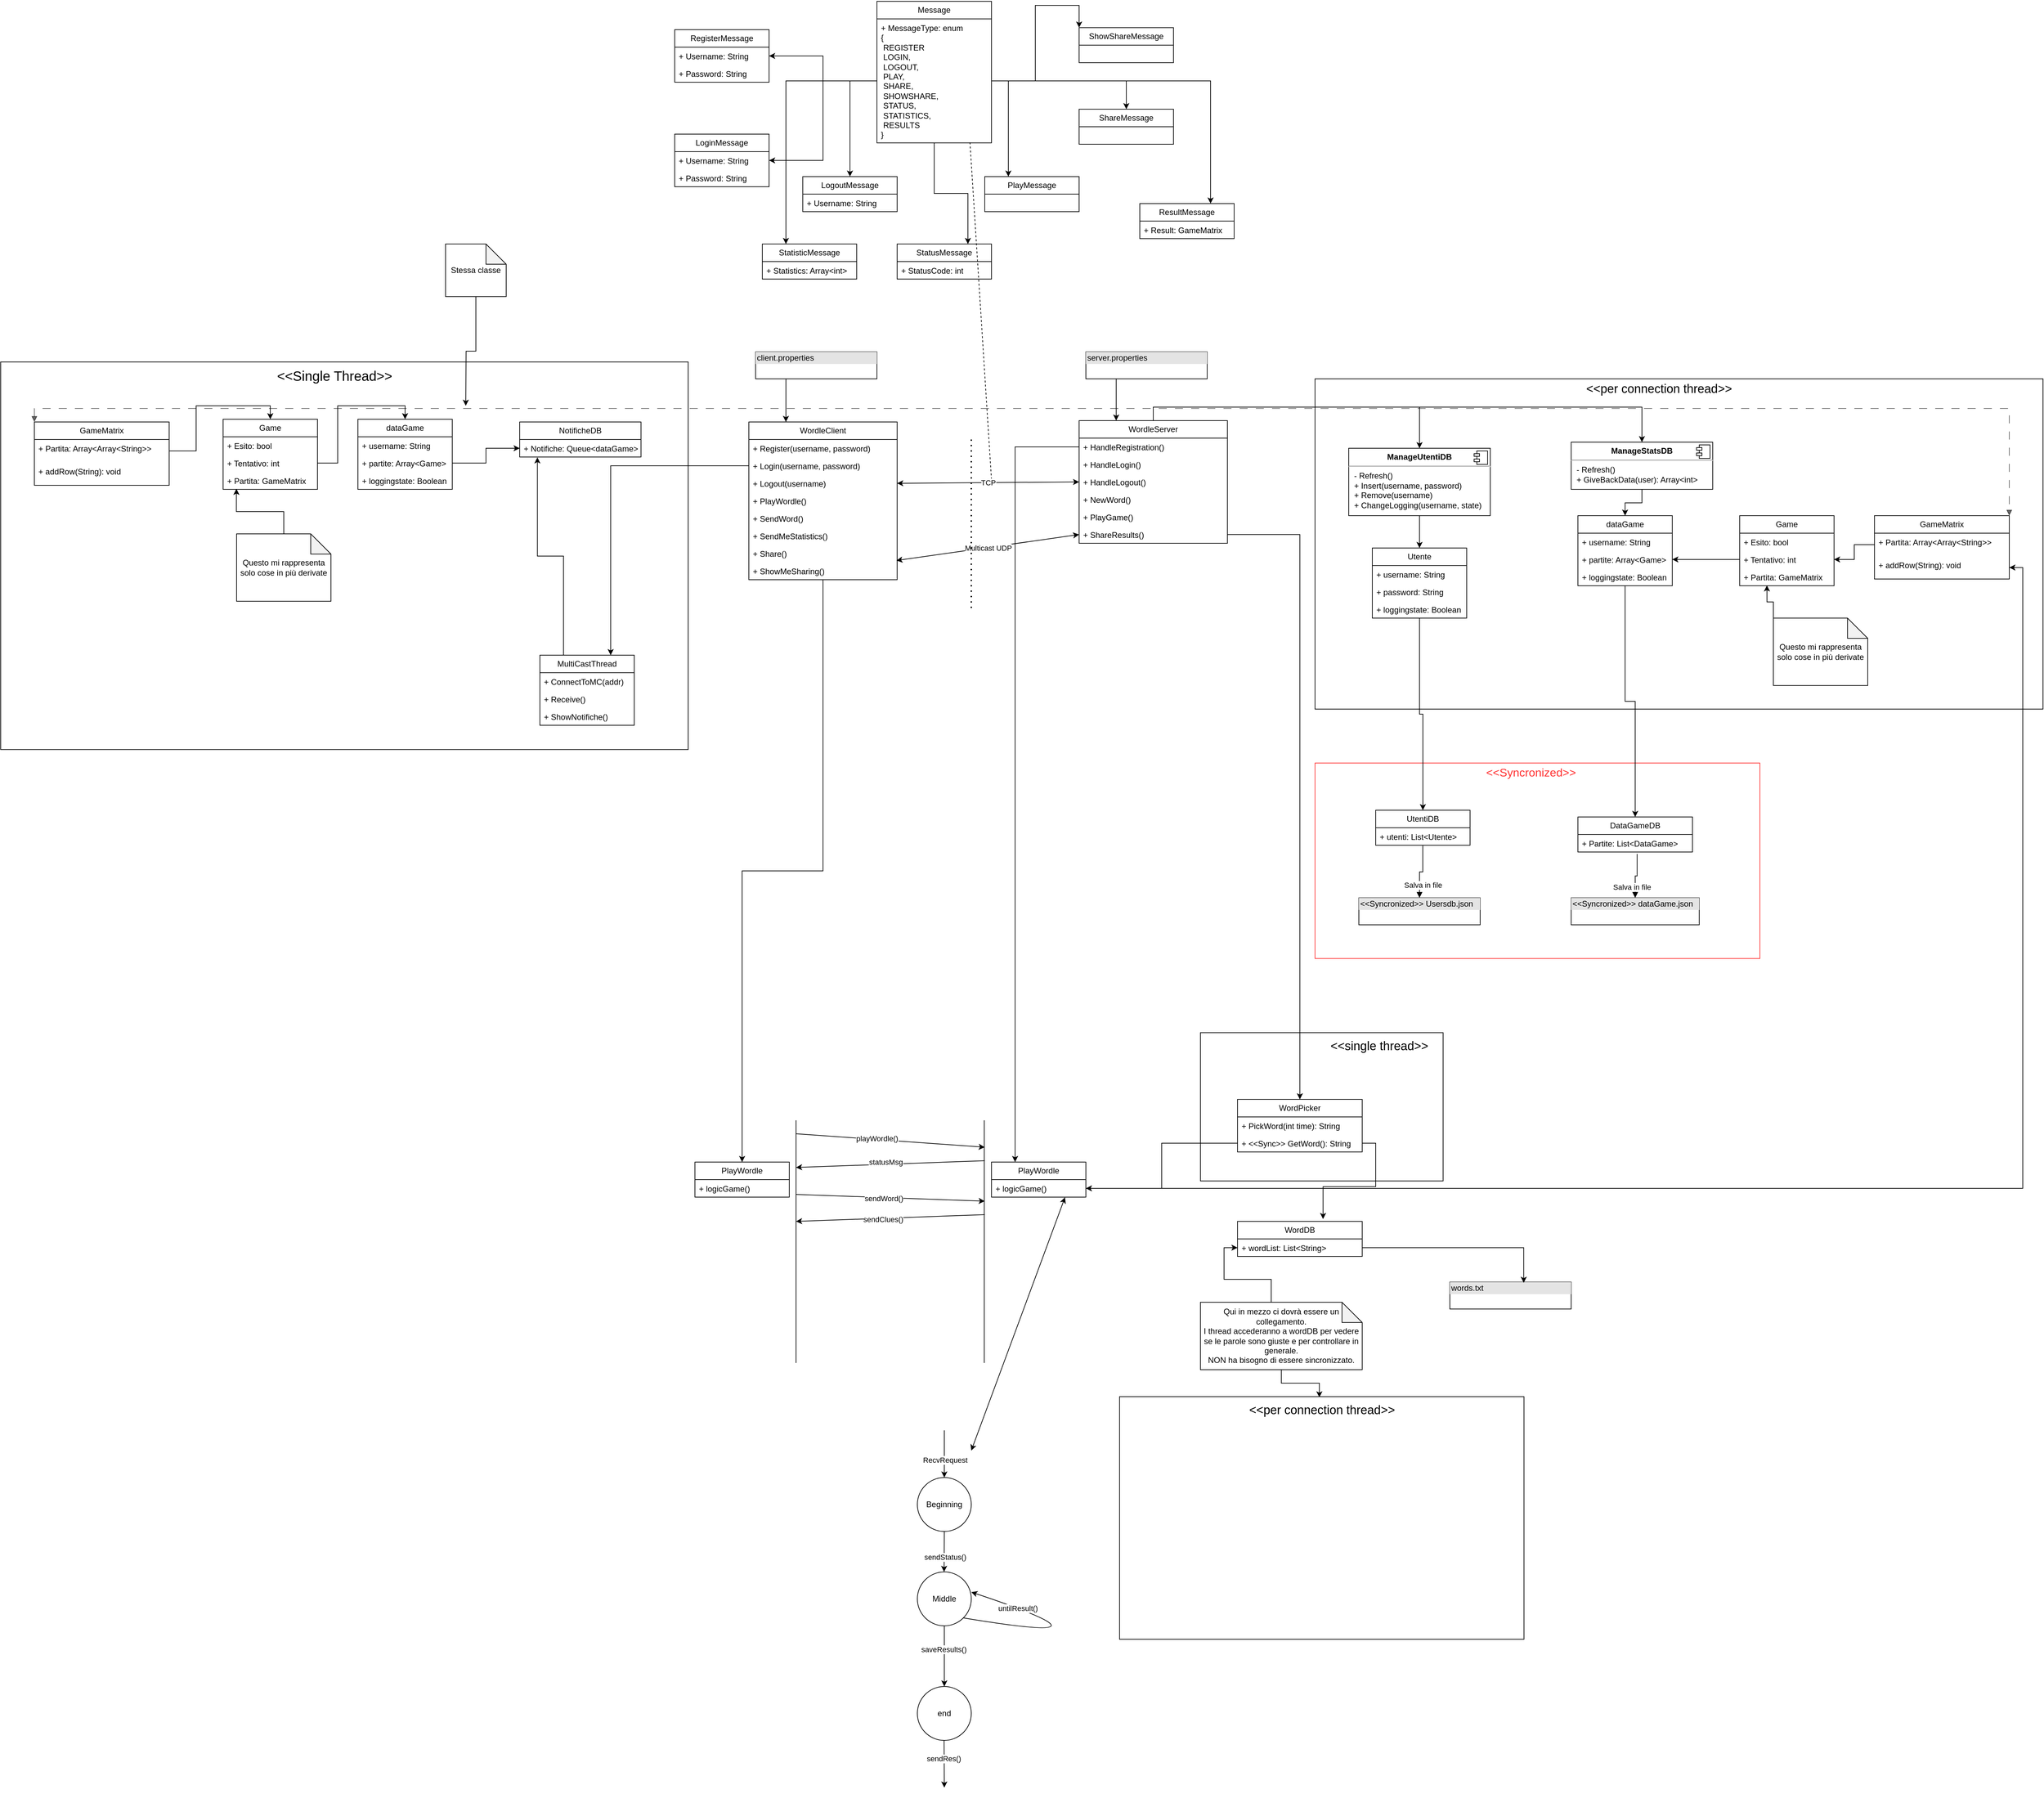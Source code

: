<mxfile version="21.1.2" type="device">
  <diagram name="Generale" id="a9Qo6xG5ZnCa2RLUOLxb">
    <mxGraphModel dx="1105" dy="668" grid="1" gridSize="10" guides="1" tooltips="1" connect="1" arrows="1" fold="1" page="1" pageScale="1" pageWidth="3300" pageHeight="4681" math="0" shadow="0">
      <root>
        <mxCell id="0" />
        <mxCell id="1" parent="0" />
        <mxCell id="KQCeedgBMzMV0l_ZwHwV-183" value="" style="endArrow=none;dashed=1;html=1;rounded=0;exitX=0.812;exitY=0.996;exitDx=0;exitDy=0;exitPerimeter=0;" parent="1" source="KQCeedgBMzMV0l_ZwHwV-179" edge="1">
          <mxGeometry width="50" height="50" relative="1" as="geometry">
            <mxPoint x="1470" y="997" as="sourcePoint" />
            <mxPoint x="1570" y="770" as="targetPoint" />
          </mxGeometry>
        </mxCell>
        <mxCell id="KQCeedgBMzMV0l_ZwHwV-215" value="" style="verticalLabelPosition=bottom;verticalAlign=top;html=1;shape=mxgraph.basic.rect;fillColor2=none;strokeWidth=1;size=20;indent=5;" parent="1" vertex="1">
          <mxGeometry x="1880" y="1590" width="360" height="220" as="geometry" />
        </mxCell>
        <mxCell id="KQCeedgBMzMV0l_ZwHwV-148" value="" style="verticalLabelPosition=bottom;verticalAlign=top;html=1;shape=mxgraph.basic.rect;fillColor2=none;strokeWidth=1;size=20;indent=5;" parent="1" vertex="1">
          <mxGeometry x="100" y="595" width="1020" height="575" as="geometry" />
        </mxCell>
        <mxCell id="KQCeedgBMzMV0l_ZwHwV-150" value="" style="verticalLabelPosition=bottom;verticalAlign=top;html=1;shape=mxgraph.basic.rect;fillColor2=none;strokeWidth=1;size=20;indent=5;labelBorderColor=none;strokeColor=#FF3333;" parent="1" vertex="1">
          <mxGeometry x="2050" y="1190" width="660" height="290" as="geometry" />
        </mxCell>
        <mxCell id="KQCeedgBMzMV0l_ZwHwV-146" value="" style="verticalLabelPosition=bottom;verticalAlign=top;html=1;shape=mxgraph.basic.rect;fillColor2=none;strokeWidth=1;size=20;indent=5;" parent="1" vertex="1">
          <mxGeometry x="2050" y="620" width="1080" height="490" as="geometry" />
        </mxCell>
        <mxCell id="KQCeedgBMzMV0l_ZwHwV-159" style="edgeStyle=orthogonalEdgeStyle;rounded=0;orthogonalLoop=1;jettySize=auto;html=1;entryX=0.5;entryY=0;entryDx=0;entryDy=0;" parent="1" source="KQCeedgBMzMV0l_ZwHwV-10" target="8rtwBaKAgGRRvO2gZ8co-33" edge="1">
          <mxGeometry relative="1" as="geometry">
            <mxPoint x="1200" y="1782" as="targetPoint" />
          </mxGeometry>
        </mxCell>
        <mxCell id="KQCeedgBMzMV0l_ZwHwV-10" value="WordleClient" style="swimlane;fontStyle=0;childLayout=stackLayout;horizontal=1;startSize=26;fillColor=none;horizontalStack=0;resizeParent=1;resizeParentMax=0;resizeLast=0;collapsible=1;marginBottom=0;whiteSpace=wrap;html=1;" parent="1" vertex="1">
          <mxGeometry x="1210" y="684" width="220" height="234" as="geometry" />
        </mxCell>
        <mxCell id="KQCeedgBMzMV0l_ZwHwV-11" value="+ Register(username, password)" style="text;strokeColor=none;fillColor=none;align=left;verticalAlign=top;spacingLeft=4;spacingRight=4;overflow=hidden;rotatable=0;points=[[0,0.5],[1,0.5]];portConstraint=eastwest;whiteSpace=wrap;html=1;" parent="KQCeedgBMzMV0l_ZwHwV-10" vertex="1">
          <mxGeometry y="26" width="220" height="26" as="geometry" />
        </mxCell>
        <mxCell id="KQCeedgBMzMV0l_ZwHwV-12" value="+ Login(username, password)" style="text;strokeColor=none;fillColor=none;align=left;verticalAlign=top;spacingLeft=4;spacingRight=4;overflow=hidden;rotatable=0;points=[[0,0.5],[1,0.5]];portConstraint=eastwest;whiteSpace=wrap;html=1;" parent="KQCeedgBMzMV0l_ZwHwV-10" vertex="1">
          <mxGeometry y="52" width="220" height="26" as="geometry" />
        </mxCell>
        <mxCell id="KQCeedgBMzMV0l_ZwHwV-22" value="+ Logout(username)" style="text;strokeColor=none;fillColor=none;align=left;verticalAlign=top;spacingLeft=4;spacingRight=4;overflow=hidden;rotatable=0;points=[[0,0.5],[1,0.5]];portConstraint=eastwest;whiteSpace=wrap;html=1;" parent="KQCeedgBMzMV0l_ZwHwV-10" vertex="1">
          <mxGeometry y="78" width="220" height="26" as="geometry" />
        </mxCell>
        <mxCell id="KQCeedgBMzMV0l_ZwHwV-13" value="+ PlayWordle()" style="text;strokeColor=none;fillColor=none;align=left;verticalAlign=top;spacingLeft=4;spacingRight=4;overflow=hidden;rotatable=0;points=[[0,0.5],[1,0.5]];portConstraint=eastwest;whiteSpace=wrap;html=1;" parent="KQCeedgBMzMV0l_ZwHwV-10" vertex="1">
          <mxGeometry y="104" width="220" height="26" as="geometry" />
        </mxCell>
        <mxCell id="KQCeedgBMzMV0l_ZwHwV-14" value="+ SendWord()" style="text;strokeColor=none;fillColor=none;align=left;verticalAlign=top;spacingLeft=4;spacingRight=4;overflow=hidden;rotatable=0;points=[[0,0.5],[1,0.5]];portConstraint=eastwest;whiteSpace=wrap;html=1;" parent="KQCeedgBMzMV0l_ZwHwV-10" vertex="1">
          <mxGeometry y="130" width="220" height="26" as="geometry" />
        </mxCell>
        <mxCell id="KQCeedgBMzMV0l_ZwHwV-15" value="+ SendMeStatistics()" style="text;strokeColor=none;fillColor=none;align=left;verticalAlign=top;spacingLeft=4;spacingRight=4;overflow=hidden;rotatable=0;points=[[0,0.5],[1,0.5]];portConstraint=eastwest;whiteSpace=wrap;html=1;" parent="KQCeedgBMzMV0l_ZwHwV-10" vertex="1">
          <mxGeometry y="156" width="220" height="26" as="geometry" />
        </mxCell>
        <mxCell id="KQCeedgBMzMV0l_ZwHwV-16" value="+ Share()" style="text;strokeColor=none;fillColor=none;align=left;verticalAlign=top;spacingLeft=4;spacingRight=4;overflow=hidden;rotatable=0;points=[[0,0.5],[1,0.5]];portConstraint=eastwest;whiteSpace=wrap;html=1;" parent="KQCeedgBMzMV0l_ZwHwV-10" vertex="1">
          <mxGeometry y="182" width="220" height="26" as="geometry" />
        </mxCell>
        <mxCell id="KQCeedgBMzMV0l_ZwHwV-17" value="+ ShowMeSharing()" style="text;strokeColor=none;fillColor=none;align=left;verticalAlign=top;spacingLeft=4;spacingRight=4;overflow=hidden;rotatable=0;points=[[0,0.5],[1,0.5]];portConstraint=eastwest;whiteSpace=wrap;html=1;" parent="KQCeedgBMzMV0l_ZwHwV-10" vertex="1">
          <mxGeometry y="208" width="220" height="26" as="geometry" />
        </mxCell>
        <mxCell id="KQCeedgBMzMV0l_ZwHwV-51" style="edgeStyle=orthogonalEdgeStyle;rounded=0;orthogonalLoop=1;jettySize=auto;html=1;exitX=0.5;exitY=0;exitDx=0;exitDy=0;entryX=0.5;entryY=0;entryDx=0;entryDy=0;" parent="1" source="KQCeedgBMzMV0l_ZwHwV-19" target="KQCeedgBMzMV0l_ZwHwV-41" edge="1">
          <mxGeometry relative="1" as="geometry" />
        </mxCell>
        <mxCell id="KQCeedgBMzMV0l_ZwHwV-52" style="edgeStyle=orthogonalEdgeStyle;rounded=0;orthogonalLoop=1;jettySize=auto;html=1;exitX=0.5;exitY=0;exitDx=0;exitDy=0;entryX=0.5;entryY=0;entryDx=0;entryDy=0;" parent="1" source="KQCeedgBMzMV0l_ZwHwV-19" target="KQCeedgBMzMV0l_ZwHwV-32" edge="1">
          <mxGeometry relative="1" as="geometry" />
        </mxCell>
        <mxCell id="KQCeedgBMzMV0l_ZwHwV-19" value="WordleServer" style="swimlane;fontStyle=0;childLayout=stackLayout;horizontal=1;startSize=26;fillColor=none;horizontalStack=0;resizeParent=1;resizeParentMax=0;resizeLast=0;collapsible=1;marginBottom=0;whiteSpace=wrap;html=1;" parent="1" vertex="1">
          <mxGeometry x="1700" y="682" width="220" height="182" as="geometry">
            <mxRectangle x="780" y="200" width="110" height="30" as="alternateBounds" />
          </mxGeometry>
        </mxCell>
        <mxCell id="KQCeedgBMzMV0l_ZwHwV-20" value="+ HandleRegistration()" style="text;strokeColor=none;fillColor=none;align=left;verticalAlign=top;spacingLeft=4;spacingRight=4;overflow=hidden;rotatable=0;points=[[0,0.5],[1,0.5]];portConstraint=eastwest;whiteSpace=wrap;html=1;" parent="KQCeedgBMzMV0l_ZwHwV-19" vertex="1">
          <mxGeometry y="26" width="220" height="26" as="geometry" />
        </mxCell>
        <mxCell id="KQCeedgBMzMV0l_ZwHwV-21" value="+ HandleLogin()" style="text;strokeColor=none;fillColor=none;align=left;verticalAlign=top;spacingLeft=4;spacingRight=4;overflow=hidden;rotatable=0;points=[[0,0.5],[1,0.5]];portConstraint=eastwest;whiteSpace=wrap;html=1;" parent="KQCeedgBMzMV0l_ZwHwV-19" vertex="1">
          <mxGeometry y="52" width="220" height="26" as="geometry" />
        </mxCell>
        <mxCell id="KQCeedgBMzMV0l_ZwHwV-23" value="+ HandleLogout()" style="text;strokeColor=none;fillColor=none;align=left;verticalAlign=top;spacingLeft=4;spacingRight=4;overflow=hidden;rotatable=0;points=[[0,0.5],[1,0.5]];portConstraint=eastwest;whiteSpace=wrap;html=1;" parent="KQCeedgBMzMV0l_ZwHwV-19" vertex="1">
          <mxGeometry y="78" width="220" height="26" as="geometry" />
        </mxCell>
        <mxCell id="KQCeedgBMzMV0l_ZwHwV-24" value="+ NewWord()" style="text;strokeColor=none;fillColor=none;align=left;verticalAlign=top;spacingLeft=4;spacingRight=4;overflow=hidden;rotatable=0;points=[[0,0.5],[1,0.5]];portConstraint=eastwest;whiteSpace=wrap;html=1;" parent="KQCeedgBMzMV0l_ZwHwV-19" vertex="1">
          <mxGeometry y="104" width="220" height="26" as="geometry" />
        </mxCell>
        <mxCell id="KQCeedgBMzMV0l_ZwHwV-25" value="+ PlayGame()" style="text;strokeColor=none;fillColor=none;align=left;verticalAlign=top;spacingLeft=4;spacingRight=4;overflow=hidden;rotatable=0;points=[[0,0.5],[1,0.5]];portConstraint=eastwest;whiteSpace=wrap;html=1;" parent="KQCeedgBMzMV0l_ZwHwV-19" vertex="1">
          <mxGeometry y="130" width="220" height="26" as="geometry" />
        </mxCell>
        <mxCell id="KQCeedgBMzMV0l_ZwHwV-26" value="+ ShareResults()" style="text;strokeColor=none;fillColor=none;align=left;verticalAlign=top;spacingLeft=4;spacingRight=4;overflow=hidden;rotatable=0;points=[[0,0.5],[1,0.5]];portConstraint=eastwest;whiteSpace=wrap;html=1;" parent="KQCeedgBMzMV0l_ZwHwV-19" vertex="1">
          <mxGeometry y="156" width="220" height="26" as="geometry" />
        </mxCell>
        <mxCell id="KQCeedgBMzMV0l_ZwHwV-97" style="edgeStyle=orthogonalEdgeStyle;rounded=0;orthogonalLoop=1;jettySize=auto;html=1;exitX=0.5;exitY=1;exitDx=0;exitDy=0;entryX=0.5;entryY=0;entryDx=0;entryDy=0;" parent="1" source="KQCeedgBMzMV0l_ZwHwV-32" target="KQCeedgBMzMV0l_ZwHwV-64" edge="1">
          <mxGeometry relative="1" as="geometry" />
        </mxCell>
        <mxCell id="KQCeedgBMzMV0l_ZwHwV-32" value="&lt;p style=&quot;margin:0px;margin-top:6px;text-align:center;&quot;&gt;&lt;b&gt;ManageUtentiDB&lt;/b&gt;&lt;/p&gt;&lt;hr&gt;&lt;p style=&quot;margin:0px;margin-left:8px;&quot;&gt;- Refresh()&lt;br&gt;+ Insert(username, password)&lt;/p&gt;&lt;p style=&quot;margin:0px;margin-left:8px;&quot;&gt;+ Remove(username)&lt;/p&gt;&lt;p style=&quot;margin:0px;margin-left:8px;&quot;&gt;+ ChangeLogging(username, state)&lt;/p&gt;" style="align=left;overflow=fill;html=1;dropTarget=0;whiteSpace=wrap;" parent="1" vertex="1">
          <mxGeometry x="2100" y="723" width="210" height="100" as="geometry" />
        </mxCell>
        <mxCell id="KQCeedgBMzMV0l_ZwHwV-33" value="" style="shape=component;jettyWidth=8;jettyHeight=4;" parent="KQCeedgBMzMV0l_ZwHwV-32" vertex="1">
          <mxGeometry x="1" width="20" height="20" relative="1" as="geometry">
            <mxPoint x="-24" y="4" as="offset" />
          </mxGeometry>
        </mxCell>
        <mxCell id="KQCeedgBMzMV0l_ZwHwV-34" value="&lt;div style=&quot;box-sizing:border-box;width:100%;background:#e4e4e4;padding:2px;&quot;&gt;&amp;lt;&amp;lt;Syncronized&amp;gt;&amp;gt; Usersdb.json&lt;/div&gt;&lt;table style=&quot;width:100%;font-size:1em;&quot; cellpadding=&quot;2&quot; cellspacing=&quot;0&quot;&gt;&lt;tbody&gt;&lt;tr&gt;&lt;td&gt;&lt;br&gt;&lt;/td&gt;&lt;td&gt;&lt;br&gt;&lt;/td&gt;&lt;/tr&gt;&lt;tr&gt;&lt;td&gt;&lt;br&gt;&lt;/td&gt;&lt;td&gt;&lt;/td&gt;&lt;/tr&gt;&lt;tr&gt;&lt;td&gt;&lt;br&gt;&lt;/td&gt;&lt;td&gt;&lt;br&gt;&lt;/td&gt;&lt;/tr&gt;&lt;/tbody&gt;&lt;/table&gt;" style="verticalAlign=top;align=left;overflow=fill;html=1;whiteSpace=wrap;" parent="1" vertex="1">
          <mxGeometry x="2115" y="1390" width="180" height="40" as="geometry" />
        </mxCell>
        <mxCell id="KQCeedgBMzMV0l_ZwHwV-81" style="edgeStyle=orthogonalEdgeStyle;rounded=0;orthogonalLoop=1;jettySize=auto;html=1;exitX=0.5;exitY=1;exitDx=0;exitDy=0;" parent="1" source="KQCeedgBMzMV0l_ZwHwV-41" target="KQCeedgBMzMV0l_ZwHwV-70" edge="1">
          <mxGeometry relative="1" as="geometry" />
        </mxCell>
        <mxCell id="KQCeedgBMzMV0l_ZwHwV-41" value="&lt;p style=&quot;margin:0px;margin-top:6px;text-align:center;&quot;&gt;&lt;b&gt;ManageStatsDB&lt;/b&gt;&lt;/p&gt;&lt;hr&gt;&lt;p style=&quot;margin:0px;margin-left:8px;&quot;&gt;- Refresh()&lt;/p&gt;&lt;p style=&quot;margin:0px;margin-left:8px;&quot;&gt;+ GiveBackData(user): Array&amp;lt;int&amp;gt;&lt;/p&gt;" style="align=left;overflow=fill;html=1;dropTarget=0;whiteSpace=wrap;" parent="1" vertex="1">
          <mxGeometry x="2430" y="714" width="210" height="70" as="geometry" />
        </mxCell>
        <mxCell id="KQCeedgBMzMV0l_ZwHwV-42" value="" style="shape=component;jettyWidth=8;jettyHeight=4;" parent="KQCeedgBMzMV0l_ZwHwV-41" vertex="1">
          <mxGeometry x="1" width="20" height="20" relative="1" as="geometry">
            <mxPoint x="-24" y="4" as="offset" />
          </mxGeometry>
        </mxCell>
        <mxCell id="KQCeedgBMzMV0l_ZwHwV-47" style="edgeStyle=orthogonalEdgeStyle;rounded=0;orthogonalLoop=1;jettySize=auto;html=1;exitX=0.5;exitY=1;exitDx=0;exitDy=0;" parent="1" edge="1">
          <mxGeometry relative="1" as="geometry">
            <mxPoint x="2827.5" y="1223" as="sourcePoint" />
            <mxPoint x="2827.5" y="1223" as="targetPoint" />
          </mxGeometry>
        </mxCell>
        <mxCell id="KQCeedgBMzMV0l_ZwHwV-53" value="GameMatrix" style="swimlane;fontStyle=0;childLayout=stackLayout;horizontal=1;startSize=26;fillColor=none;horizontalStack=0;resizeParent=1;resizeParentMax=0;resizeLast=0;collapsible=1;marginBottom=0;whiteSpace=wrap;html=1;" parent="1" vertex="1">
          <mxGeometry x="2880" y="823" width="200" height="94" as="geometry" />
        </mxCell>
        <mxCell id="KQCeedgBMzMV0l_ZwHwV-54" value="+ Partita: Array&amp;lt;Array&amp;lt;String&amp;gt;&amp;gt;" style="text;strokeColor=none;fillColor=none;align=left;verticalAlign=top;spacingLeft=4;spacingRight=4;overflow=hidden;rotatable=0;points=[[0,0.5],[1,0.5]];portConstraint=eastwest;whiteSpace=wrap;html=1;" parent="KQCeedgBMzMV0l_ZwHwV-53" vertex="1">
          <mxGeometry y="26" width="200" height="34" as="geometry" />
        </mxCell>
        <mxCell id="8rtwBaKAgGRRvO2gZ8co-26" value="+ addRow(String): void" style="text;strokeColor=none;fillColor=none;align=left;verticalAlign=top;spacingLeft=4;spacingRight=4;overflow=hidden;rotatable=0;points=[[0,0.5],[1,0.5]];portConstraint=eastwest;whiteSpace=wrap;html=1;" vertex="1" parent="KQCeedgBMzMV0l_ZwHwV-53">
          <mxGeometry y="60" width="200" height="34" as="geometry" />
        </mxCell>
        <mxCell id="KQCeedgBMzMV0l_ZwHwV-58" value="NotificheDB" style="swimlane;fontStyle=0;childLayout=stackLayout;horizontal=1;startSize=26;fillColor=none;horizontalStack=0;resizeParent=1;resizeParentMax=0;resizeLast=0;collapsible=1;marginBottom=0;whiteSpace=wrap;html=1;" parent="1" vertex="1">
          <mxGeometry x="870" y="684" width="180" height="52" as="geometry" />
        </mxCell>
        <mxCell id="KQCeedgBMzMV0l_ZwHwV-59" value="+ Notifiche: Queue&amp;lt;dataGame&amp;gt;" style="text;strokeColor=none;fillColor=none;align=left;verticalAlign=top;spacingLeft=4;spacingRight=4;overflow=hidden;rotatable=0;points=[[0,0.5],[1,0.5]];portConstraint=eastwest;whiteSpace=wrap;html=1;" parent="KQCeedgBMzMV0l_ZwHwV-58" vertex="1">
          <mxGeometry y="26" width="180" height="26" as="geometry" />
        </mxCell>
        <mxCell id="KQCeedgBMzMV0l_ZwHwV-98" style="edgeStyle=orthogonalEdgeStyle;rounded=0;orthogonalLoop=1;jettySize=auto;html=1;entryX=0.5;entryY=0;entryDx=0;entryDy=0;" parent="1" source="KQCeedgBMzMV0l_ZwHwV-64" target="KQCeedgBMzMV0l_ZwHwV-93" edge="1">
          <mxGeometry relative="1" as="geometry" />
        </mxCell>
        <mxCell id="KQCeedgBMzMV0l_ZwHwV-64" value="Utente" style="swimlane;fontStyle=0;childLayout=stackLayout;horizontal=1;startSize=26;fillColor=none;horizontalStack=0;resizeParent=1;resizeParentMax=0;resizeLast=0;collapsible=1;marginBottom=0;whiteSpace=wrap;html=1;" parent="1" vertex="1">
          <mxGeometry x="2135" y="871" width="140" height="104" as="geometry" />
        </mxCell>
        <mxCell id="KQCeedgBMzMV0l_ZwHwV-65" value="+ username: String" style="text;strokeColor=none;fillColor=none;align=left;verticalAlign=top;spacingLeft=4;spacingRight=4;overflow=hidden;rotatable=0;points=[[0,0.5],[1,0.5]];portConstraint=eastwest;whiteSpace=wrap;html=1;" parent="KQCeedgBMzMV0l_ZwHwV-64" vertex="1">
          <mxGeometry y="26" width="140" height="26" as="geometry" />
        </mxCell>
        <mxCell id="KQCeedgBMzMV0l_ZwHwV-66" value="+ password: String" style="text;strokeColor=none;fillColor=none;align=left;verticalAlign=top;spacingLeft=4;spacingRight=4;overflow=hidden;rotatable=0;points=[[0,0.5],[1,0.5]];portConstraint=eastwest;whiteSpace=wrap;html=1;" parent="KQCeedgBMzMV0l_ZwHwV-64" vertex="1">
          <mxGeometry y="52" width="140" height="26" as="geometry" />
        </mxCell>
        <mxCell id="KQCeedgBMzMV0l_ZwHwV-67" value="+ loggingstate: Boolean" style="text;strokeColor=none;fillColor=none;align=left;verticalAlign=top;spacingLeft=4;spacingRight=4;overflow=hidden;rotatable=0;points=[[0,0.5],[1,0.5]];portConstraint=eastwest;whiteSpace=wrap;html=1;" parent="KQCeedgBMzMV0l_ZwHwV-64" vertex="1">
          <mxGeometry y="78" width="140" height="26" as="geometry" />
        </mxCell>
        <mxCell id="KQCeedgBMzMV0l_ZwHwV-68" value="Salva in file" style="html=1;verticalAlign=bottom;endArrow=block;edgeStyle=elbowEdgeStyle;elbow=vertical;curved=0;rounded=0;entryX=0.5;entryY=0;entryDx=0;entryDy=0;exitX=0.499;exitY=1.024;exitDx=0;exitDy=0;exitPerimeter=0;" parent="1" source="KQCeedgBMzMV0l_ZwHwV-94" target="KQCeedgBMzMV0l_ZwHwV-34" edge="1">
          <mxGeometry x="0.75" y="5" width="80" relative="1" as="geometry">
            <mxPoint x="2075" y="1193" as="sourcePoint" />
            <mxPoint x="2485" y="1103" as="targetPoint" />
            <mxPoint as="offset" />
          </mxGeometry>
        </mxCell>
        <mxCell id="KQCeedgBMzMV0l_ZwHwV-69" value="&lt;div style=&quot;box-sizing:border-box;width:100%;background:#e4e4e4;padding:2px;&quot;&gt;&amp;lt;&amp;lt;Syncronized&amp;gt;&amp;gt; dataGame.json&lt;/div&gt;&lt;table style=&quot;width:100%;font-size:1em;&quot; cellpadding=&quot;2&quot; cellspacing=&quot;0&quot;&gt;&lt;tbody&gt;&lt;tr&gt;&lt;td&gt;&lt;br&gt;&lt;/td&gt;&lt;td&gt;&lt;br&gt;&lt;/td&gt;&lt;/tr&gt;&lt;tr&gt;&lt;td&gt;&lt;br&gt;&lt;/td&gt;&lt;td&gt;&lt;/td&gt;&lt;/tr&gt;&lt;tr&gt;&lt;td&gt;&lt;br&gt;&lt;/td&gt;&lt;td&gt;&lt;br&gt;&lt;/td&gt;&lt;/tr&gt;&lt;/tbody&gt;&lt;/table&gt;" style="verticalAlign=top;align=left;overflow=fill;html=1;whiteSpace=wrap;" parent="1" vertex="1">
          <mxGeometry x="2430" y="1390" width="190" height="40" as="geometry" />
        </mxCell>
        <mxCell id="KQCeedgBMzMV0l_ZwHwV-103" style="edgeStyle=orthogonalEdgeStyle;rounded=0;orthogonalLoop=1;jettySize=auto;html=1;entryX=0.5;entryY=0;entryDx=0;entryDy=0;" parent="1" source="KQCeedgBMzMV0l_ZwHwV-70" target="KQCeedgBMzMV0l_ZwHwV-99" edge="1">
          <mxGeometry relative="1" as="geometry" />
        </mxCell>
        <mxCell id="KQCeedgBMzMV0l_ZwHwV-70" value="dataGame" style="swimlane;fontStyle=0;childLayout=stackLayout;horizontal=1;startSize=26;fillColor=none;horizontalStack=0;resizeParent=1;resizeParentMax=0;resizeLast=0;collapsible=1;marginBottom=0;whiteSpace=wrap;html=1;" parent="1" vertex="1">
          <mxGeometry x="2440" y="823" width="140" height="104" as="geometry" />
        </mxCell>
        <mxCell id="KQCeedgBMzMV0l_ZwHwV-71" value="+ username: String" style="text;strokeColor=none;fillColor=none;align=left;verticalAlign=top;spacingLeft=4;spacingRight=4;overflow=hidden;rotatable=0;points=[[0,0.5],[1,0.5]];portConstraint=eastwest;whiteSpace=wrap;html=1;" parent="KQCeedgBMzMV0l_ZwHwV-70" vertex="1">
          <mxGeometry y="26" width="140" height="26" as="geometry" />
        </mxCell>
        <mxCell id="KQCeedgBMzMV0l_ZwHwV-72" value="+ partite: Array&amp;lt;Game&amp;gt;" style="text;strokeColor=none;fillColor=none;align=left;verticalAlign=top;spacingLeft=4;spacingRight=4;overflow=hidden;rotatable=0;points=[[0,0.5],[1,0.5]];portConstraint=eastwest;whiteSpace=wrap;html=1;" parent="KQCeedgBMzMV0l_ZwHwV-70" vertex="1">
          <mxGeometry y="52" width="140" height="26" as="geometry" />
        </mxCell>
        <mxCell id="KQCeedgBMzMV0l_ZwHwV-73" value="+ loggingstate: Boolean" style="text;strokeColor=none;fillColor=none;align=left;verticalAlign=top;spacingLeft=4;spacingRight=4;overflow=hidden;rotatable=0;points=[[0,0.5],[1,0.5]];portConstraint=eastwest;whiteSpace=wrap;html=1;" parent="KQCeedgBMzMV0l_ZwHwV-70" vertex="1">
          <mxGeometry y="78" width="140" height="26" as="geometry" />
        </mxCell>
        <mxCell id="KQCeedgBMzMV0l_ZwHwV-74" value="Salva in file" style="html=1;verticalAlign=bottom;endArrow=block;edgeStyle=elbowEdgeStyle;elbow=vertical;curved=0;rounded=0;entryX=0.5;entryY=0;entryDx=0;entryDy=0;exitX=0.517;exitY=1.115;exitDx=0;exitDy=0;exitPerimeter=0;" parent="1" source="KQCeedgBMzMV0l_ZwHwV-100" target="KQCeedgBMzMV0l_ZwHwV-69" edge="1">
          <mxGeometry x="0.778" y="-5" width="80" relative="1" as="geometry">
            <mxPoint x="2497.48" y="1060.898" as="sourcePoint" />
            <mxPoint x="2825" y="1023" as="targetPoint" />
            <mxPoint as="offset" />
          </mxGeometry>
        </mxCell>
        <mxCell id="KQCeedgBMzMV0l_ZwHwV-75" value="Game" style="swimlane;fontStyle=0;childLayout=stackLayout;horizontal=1;startSize=26;fillColor=none;horizontalStack=0;resizeParent=1;resizeParentMax=0;resizeLast=0;collapsible=1;marginBottom=0;whiteSpace=wrap;html=1;" parent="1" vertex="1">
          <mxGeometry x="2680" y="823" width="140" height="104" as="geometry" />
        </mxCell>
        <mxCell id="KQCeedgBMzMV0l_ZwHwV-76" value="+ Esito: bool" style="text;strokeColor=none;fillColor=none;align=left;verticalAlign=top;spacingLeft=4;spacingRight=4;overflow=hidden;rotatable=0;points=[[0,0.5],[1,0.5]];portConstraint=eastwest;whiteSpace=wrap;html=1;" parent="KQCeedgBMzMV0l_ZwHwV-75" vertex="1">
          <mxGeometry y="26" width="140" height="26" as="geometry" />
        </mxCell>
        <mxCell id="KQCeedgBMzMV0l_ZwHwV-77" value="+ Tentativo: int" style="text;strokeColor=none;fillColor=none;align=left;verticalAlign=top;spacingLeft=4;spacingRight=4;overflow=hidden;rotatable=0;points=[[0,0.5],[1,0.5]];portConstraint=eastwest;whiteSpace=wrap;html=1;" parent="KQCeedgBMzMV0l_ZwHwV-75" vertex="1">
          <mxGeometry y="52" width="140" height="26" as="geometry" />
        </mxCell>
        <mxCell id="KQCeedgBMzMV0l_ZwHwV-78" value="+ Partita: GameMatrix" style="text;strokeColor=none;fillColor=none;align=left;verticalAlign=top;spacingLeft=4;spacingRight=4;overflow=hidden;rotatable=0;points=[[0,0.5],[1,0.5]];portConstraint=eastwest;whiteSpace=wrap;html=1;" parent="KQCeedgBMzMV0l_ZwHwV-75" vertex="1">
          <mxGeometry y="78" width="140" height="26" as="geometry" />
        </mxCell>
        <mxCell id="KQCeedgBMzMV0l_ZwHwV-79" style="edgeStyle=orthogonalEdgeStyle;rounded=0;orthogonalLoop=1;jettySize=auto;html=1;exitX=0;exitY=0.5;exitDx=0;exitDy=0;entryX=1;entryY=0.5;entryDx=0;entryDy=0;" parent="1" source="KQCeedgBMzMV0l_ZwHwV-54" target="KQCeedgBMzMV0l_ZwHwV-77" edge="1">
          <mxGeometry relative="1" as="geometry" />
        </mxCell>
        <mxCell id="KQCeedgBMzMV0l_ZwHwV-80" style="edgeStyle=orthogonalEdgeStyle;rounded=0;orthogonalLoop=1;jettySize=auto;html=1;exitX=0;exitY=0.5;exitDx=0;exitDy=0;entryX=1;entryY=0.5;entryDx=0;entryDy=0;" parent="1" source="KQCeedgBMzMV0l_ZwHwV-77" target="KQCeedgBMzMV0l_ZwHwV-72" edge="1">
          <mxGeometry relative="1" as="geometry" />
        </mxCell>
        <mxCell id="KQCeedgBMzMV0l_ZwHwV-93" value="UtentiDB" style="swimlane;fontStyle=0;childLayout=stackLayout;horizontal=1;startSize=26;fillColor=none;horizontalStack=0;resizeParent=1;resizeParentMax=0;resizeLast=0;collapsible=1;marginBottom=0;whiteSpace=wrap;html=1;" parent="1" vertex="1">
          <mxGeometry x="2140" y="1260" width="140" height="52" as="geometry" />
        </mxCell>
        <mxCell id="KQCeedgBMzMV0l_ZwHwV-94" value="+ utenti: List&amp;lt;Utente&amp;gt;" style="text;strokeColor=none;fillColor=none;align=left;verticalAlign=top;spacingLeft=4;spacingRight=4;overflow=hidden;rotatable=0;points=[[0,0.5],[1,0.5]];portConstraint=eastwest;whiteSpace=wrap;html=1;" parent="KQCeedgBMzMV0l_ZwHwV-93" vertex="1">
          <mxGeometry y="26" width="140" height="26" as="geometry" />
        </mxCell>
        <mxCell id="KQCeedgBMzMV0l_ZwHwV-99" value="DataGameDB" style="swimlane;fontStyle=0;childLayout=stackLayout;horizontal=1;startSize=26;fillColor=none;horizontalStack=0;resizeParent=1;resizeParentMax=0;resizeLast=0;collapsible=1;marginBottom=0;whiteSpace=wrap;html=1;" parent="1" vertex="1">
          <mxGeometry x="2440" y="1270" width="170" height="52" as="geometry" />
        </mxCell>
        <mxCell id="KQCeedgBMzMV0l_ZwHwV-100" value="+ Partite: List&amp;lt;DataGame&amp;gt;" style="text;strokeColor=none;fillColor=none;align=left;verticalAlign=top;spacingLeft=4;spacingRight=4;overflow=hidden;rotatable=0;points=[[0,0.5],[1,0.5]];portConstraint=eastwest;whiteSpace=wrap;html=1;" parent="KQCeedgBMzMV0l_ZwHwV-99" vertex="1">
          <mxGeometry y="26" width="170" height="26" as="geometry" />
        </mxCell>
        <mxCell id="8rtwBaKAgGRRvO2gZ8co-27" style="edgeStyle=orthogonalEdgeStyle;rounded=0;orthogonalLoop=1;jettySize=auto;html=1;exitX=0;exitY=0;exitDx=0;exitDy=0;entryX=1;entryY=0;entryDx=0;entryDy=0;dashed=1;dashPattern=12 12;startArrow=block;startFill=1;endArrow=block;endFill=1;opacity=60;" edge="1" parent="1" source="KQCeedgBMzMV0l_ZwHwV-104" target="KQCeedgBMzMV0l_ZwHwV-53">
          <mxGeometry relative="1" as="geometry" />
        </mxCell>
        <mxCell id="KQCeedgBMzMV0l_ZwHwV-104" value="GameMatrix" style="swimlane;fontStyle=0;childLayout=stackLayout;horizontal=1;startSize=26;fillColor=none;horizontalStack=0;resizeParent=1;resizeParentMax=0;resizeLast=0;collapsible=1;marginBottom=0;whiteSpace=wrap;html=1;" parent="1" vertex="1">
          <mxGeometry x="150" y="684" width="200" height="94" as="geometry" />
        </mxCell>
        <mxCell id="KQCeedgBMzMV0l_ZwHwV-105" value="+ Partita: Array&amp;lt;Array&amp;lt;String&amp;gt;&amp;gt;" style="text;strokeColor=none;fillColor=none;align=left;verticalAlign=top;spacingLeft=4;spacingRight=4;overflow=hidden;rotatable=0;points=[[0,0.5],[1,0.5]];portConstraint=eastwest;whiteSpace=wrap;html=1;" parent="KQCeedgBMzMV0l_ZwHwV-104" vertex="1">
          <mxGeometry y="26" width="200" height="34" as="geometry" />
        </mxCell>
        <mxCell id="8rtwBaKAgGRRvO2gZ8co-18" value="+ addRow(String): void" style="text;strokeColor=none;fillColor=none;align=left;verticalAlign=top;spacingLeft=4;spacingRight=4;overflow=hidden;rotatable=0;points=[[0,0.5],[1,0.5]];portConstraint=eastwest;whiteSpace=wrap;html=1;" vertex="1" parent="KQCeedgBMzMV0l_ZwHwV-104">
          <mxGeometry y="60" width="200" height="34" as="geometry" />
        </mxCell>
        <mxCell id="KQCeedgBMzMV0l_ZwHwV-106" value="dataGame" style="swimlane;fontStyle=0;childLayout=stackLayout;horizontal=1;startSize=26;fillColor=none;horizontalStack=0;resizeParent=1;resizeParentMax=0;resizeLast=0;collapsible=1;marginBottom=0;whiteSpace=wrap;html=1;" parent="1" vertex="1">
          <mxGeometry x="630" y="680" width="140" height="104" as="geometry" />
        </mxCell>
        <mxCell id="KQCeedgBMzMV0l_ZwHwV-107" value="+ username: String" style="text;strokeColor=none;fillColor=none;align=left;verticalAlign=top;spacingLeft=4;spacingRight=4;overflow=hidden;rotatable=0;points=[[0,0.5],[1,0.5]];portConstraint=eastwest;whiteSpace=wrap;html=1;" parent="KQCeedgBMzMV0l_ZwHwV-106" vertex="1">
          <mxGeometry y="26" width="140" height="26" as="geometry" />
        </mxCell>
        <mxCell id="KQCeedgBMzMV0l_ZwHwV-108" value="+ partite: Array&amp;lt;Game&amp;gt;" style="text;strokeColor=none;fillColor=none;align=left;verticalAlign=top;spacingLeft=4;spacingRight=4;overflow=hidden;rotatable=0;points=[[0,0.5],[1,0.5]];portConstraint=eastwest;whiteSpace=wrap;html=1;" parent="KQCeedgBMzMV0l_ZwHwV-106" vertex="1">
          <mxGeometry y="52" width="140" height="26" as="geometry" />
        </mxCell>
        <mxCell id="KQCeedgBMzMV0l_ZwHwV-109" value="+ loggingstate: Boolean" style="text;strokeColor=none;fillColor=none;align=left;verticalAlign=top;spacingLeft=4;spacingRight=4;overflow=hidden;rotatable=0;points=[[0,0.5],[1,0.5]];portConstraint=eastwest;whiteSpace=wrap;html=1;" parent="KQCeedgBMzMV0l_ZwHwV-106" vertex="1">
          <mxGeometry y="78" width="140" height="26" as="geometry" />
        </mxCell>
        <mxCell id="KQCeedgBMzMV0l_ZwHwV-110" value="Game" style="swimlane;fontStyle=0;childLayout=stackLayout;horizontal=1;startSize=26;fillColor=none;horizontalStack=0;resizeParent=1;resizeParentMax=0;resizeLast=0;collapsible=1;marginBottom=0;whiteSpace=wrap;html=1;" parent="1" vertex="1">
          <mxGeometry x="430" y="680" width="140" height="104" as="geometry" />
        </mxCell>
        <mxCell id="KQCeedgBMzMV0l_ZwHwV-111" value="+ Esito: bool" style="text;strokeColor=none;fillColor=none;align=left;verticalAlign=top;spacingLeft=4;spacingRight=4;overflow=hidden;rotatable=0;points=[[0,0.5],[1,0.5]];portConstraint=eastwest;whiteSpace=wrap;html=1;" parent="KQCeedgBMzMV0l_ZwHwV-110" vertex="1">
          <mxGeometry y="26" width="140" height="26" as="geometry" />
        </mxCell>
        <mxCell id="KQCeedgBMzMV0l_ZwHwV-112" value="+ Tentativo: int" style="text;strokeColor=none;fillColor=none;align=left;verticalAlign=top;spacingLeft=4;spacingRight=4;overflow=hidden;rotatable=0;points=[[0,0.5],[1,0.5]];portConstraint=eastwest;whiteSpace=wrap;html=1;" parent="KQCeedgBMzMV0l_ZwHwV-110" vertex="1">
          <mxGeometry y="52" width="140" height="26" as="geometry" />
        </mxCell>
        <mxCell id="KQCeedgBMzMV0l_ZwHwV-113" value="+ Partita: GameMatrix" style="text;strokeColor=none;fillColor=none;align=left;verticalAlign=top;spacingLeft=4;spacingRight=4;overflow=hidden;rotatable=0;points=[[0,0.5],[1,0.5]];portConstraint=eastwest;whiteSpace=wrap;html=1;" parent="KQCeedgBMzMV0l_ZwHwV-110" vertex="1">
          <mxGeometry y="78" width="140" height="26" as="geometry" />
        </mxCell>
        <mxCell id="KQCeedgBMzMV0l_ZwHwV-116" style="edgeStyle=orthogonalEdgeStyle;rounded=0;orthogonalLoop=1;jettySize=auto;html=1;exitX=1;exitY=0.5;exitDx=0;exitDy=0;entryX=0.5;entryY=0;entryDx=0;entryDy=0;" parent="1" source="KQCeedgBMzMV0l_ZwHwV-105" target="KQCeedgBMzMV0l_ZwHwV-110" edge="1">
          <mxGeometry relative="1" as="geometry" />
        </mxCell>
        <mxCell id="KQCeedgBMzMV0l_ZwHwV-117" style="edgeStyle=orthogonalEdgeStyle;rounded=0;orthogonalLoop=1;jettySize=auto;html=1;exitX=1;exitY=0.5;exitDx=0;exitDy=0;entryX=0.5;entryY=0;entryDx=0;entryDy=0;" parent="1" source="KQCeedgBMzMV0l_ZwHwV-112" target="KQCeedgBMzMV0l_ZwHwV-106" edge="1">
          <mxGeometry relative="1" as="geometry" />
        </mxCell>
        <mxCell id="KQCeedgBMzMV0l_ZwHwV-118" style="edgeStyle=orthogonalEdgeStyle;rounded=0;orthogonalLoop=1;jettySize=auto;html=1;exitX=1;exitY=0.5;exitDx=0;exitDy=0;entryX=0;entryY=0.5;entryDx=0;entryDy=0;" parent="1" source="KQCeedgBMzMV0l_ZwHwV-108" target="KQCeedgBMzMV0l_ZwHwV-59" edge="1">
          <mxGeometry relative="1" as="geometry" />
        </mxCell>
        <mxCell id="KQCeedgBMzMV0l_ZwHwV-123" value="" style="endArrow=classic;html=1;rounded=0;exitX=1;exitY=0.5;exitDx=0;exitDy=0;entryX=0;entryY=0.5;entryDx=0;entryDy=0;startArrow=classic;startFill=1;" parent="1" source="KQCeedgBMzMV0l_ZwHwV-22" target="KQCeedgBMzMV0l_ZwHwV-23" edge="1">
          <mxGeometry relative="1" as="geometry">
            <mxPoint x="1460" y="975" as="sourcePoint" />
            <mxPoint x="1730" y="1014" as="targetPoint" />
          </mxGeometry>
        </mxCell>
        <mxCell id="KQCeedgBMzMV0l_ZwHwV-124" value="TCP" style="edgeLabel;resizable=0;html=1;align=center;verticalAlign=middle;" parent="KQCeedgBMzMV0l_ZwHwV-123" connectable="0" vertex="1">
          <mxGeometry relative="1" as="geometry" />
        </mxCell>
        <mxCell id="KQCeedgBMzMV0l_ZwHwV-125" value="" style="endArrow=classic;html=1;rounded=0;exitX=0.995;exitY=-0.094;exitDx=0;exitDy=0;entryX=0;entryY=0.5;entryDx=0;entryDy=0;startArrow=classic;startFill=1;exitPerimeter=0;" parent="1" source="KQCeedgBMzMV0l_ZwHwV-17" target="KQCeedgBMzMV0l_ZwHwV-26" edge="1">
          <mxGeometry relative="1" as="geometry">
            <mxPoint x="1420" y="975" as="sourcePoint" />
            <mxPoint x="1690" y="1014" as="targetPoint" />
          </mxGeometry>
        </mxCell>
        <mxCell id="KQCeedgBMzMV0l_ZwHwV-126" value="Multicast UDP" style="edgeLabel;resizable=0;html=1;align=center;verticalAlign=middle;" parent="KQCeedgBMzMV0l_ZwHwV-125" connectable="0" vertex="1">
          <mxGeometry relative="1" as="geometry" />
        </mxCell>
        <mxCell id="KQCeedgBMzMV0l_ZwHwV-133" style="edgeStyle=orthogonalEdgeStyle;rounded=0;orthogonalLoop=1;jettySize=auto;html=1;exitX=0.25;exitY=1;exitDx=0;exitDy=0;entryX=0.25;entryY=0;entryDx=0;entryDy=0;" parent="1" source="KQCeedgBMzMV0l_ZwHwV-131" target="KQCeedgBMzMV0l_ZwHwV-10" edge="1">
          <mxGeometry relative="1" as="geometry" />
        </mxCell>
        <mxCell id="KQCeedgBMzMV0l_ZwHwV-131" value="&lt;div style=&quot;box-sizing:border-box;width:100%;background:#e4e4e4;padding:2px;&quot;&gt;client.properties&lt;/div&gt;&lt;table style=&quot;width:100%;font-size:1em;&quot; cellpadding=&quot;2&quot; cellspacing=&quot;0&quot;&gt;&lt;tbody&gt;&lt;tr&gt;&lt;td&gt;&lt;br&gt;&lt;/td&gt;&lt;td&gt;&lt;br&gt;&lt;/td&gt;&lt;/tr&gt;&lt;tr&gt;&lt;td&gt;&lt;br&gt;&lt;/td&gt;&lt;td&gt;&lt;/td&gt;&lt;/tr&gt;&lt;tr&gt;&lt;td&gt;&lt;br&gt;&lt;/td&gt;&lt;td&gt;&lt;br&gt;&lt;/td&gt;&lt;/tr&gt;&lt;/tbody&gt;&lt;/table&gt;" style="verticalAlign=top;align=left;overflow=fill;html=1;whiteSpace=wrap;" parent="1" vertex="1">
          <mxGeometry x="1220" y="580" width="180" height="40" as="geometry" />
        </mxCell>
        <mxCell id="KQCeedgBMzMV0l_ZwHwV-134" style="edgeStyle=orthogonalEdgeStyle;rounded=0;orthogonalLoop=1;jettySize=auto;html=1;exitX=0.25;exitY=1;exitDx=0;exitDy=0;entryX=0.25;entryY=0;entryDx=0;entryDy=0;" parent="1" source="KQCeedgBMzMV0l_ZwHwV-132" target="KQCeedgBMzMV0l_ZwHwV-19" edge="1">
          <mxGeometry relative="1" as="geometry" />
        </mxCell>
        <mxCell id="KQCeedgBMzMV0l_ZwHwV-132" value="&lt;div style=&quot;box-sizing:border-box;width:100%;background:#e4e4e4;padding:2px;&quot;&gt;server.properties&lt;/div&gt;&lt;table style=&quot;width:100%;font-size:1em;&quot; cellpadding=&quot;2&quot; cellspacing=&quot;0&quot;&gt;&lt;tbody&gt;&lt;tr&gt;&lt;td&gt;&lt;br&gt;&lt;/td&gt;&lt;td&gt;&lt;br&gt;&lt;/td&gt;&lt;/tr&gt;&lt;tr&gt;&lt;td&gt;&lt;br&gt;&lt;/td&gt;&lt;td&gt;&lt;/td&gt;&lt;/tr&gt;&lt;tr&gt;&lt;td&gt;&lt;br&gt;&lt;/td&gt;&lt;td&gt;&lt;br&gt;&lt;/td&gt;&lt;/tr&gt;&lt;/tbody&gt;&lt;/table&gt;" style="verticalAlign=top;align=left;overflow=fill;html=1;whiteSpace=wrap;" parent="1" vertex="1">
          <mxGeometry x="1710" y="580" width="180" height="40" as="geometry" />
        </mxCell>
        <mxCell id="KQCeedgBMzMV0l_ZwHwV-145" style="edgeStyle=orthogonalEdgeStyle;rounded=0;orthogonalLoop=1;jettySize=auto;html=1;exitX=0.25;exitY=0;exitDx=0;exitDy=0;entryX=0.146;entryY=1.019;entryDx=0;entryDy=0;entryPerimeter=0;" parent="1" source="KQCeedgBMzMV0l_ZwHwV-138" target="KQCeedgBMzMV0l_ZwHwV-59" edge="1">
          <mxGeometry relative="1" as="geometry" />
        </mxCell>
        <mxCell id="KQCeedgBMzMV0l_ZwHwV-143" style="edgeStyle=orthogonalEdgeStyle;rounded=0;orthogonalLoop=1;jettySize=auto;html=1;exitX=0;exitY=0.5;exitDx=0;exitDy=0;entryX=0.75;entryY=0;entryDx=0;entryDy=0;" parent="1" source="KQCeedgBMzMV0l_ZwHwV-12" target="KQCeedgBMzMV0l_ZwHwV-138" edge="1">
          <mxGeometry relative="1" as="geometry" />
        </mxCell>
        <mxCell id="KQCeedgBMzMV0l_ZwHwV-147" value="&amp;lt;&amp;lt;per connection thread&amp;gt;&amp;gt;" style="text;html=1;align=center;verticalAlign=middle;resizable=0;points=[];autosize=1;strokeColor=none;fillColor=none;fontSize=18;" parent="1" vertex="1">
          <mxGeometry x="2440" y="615" width="240" height="40" as="geometry" />
        </mxCell>
        <mxCell id="KQCeedgBMzMV0l_ZwHwV-149" value="&lt;font style=&quot;font-size: 20px;&quot;&gt;&amp;lt;&amp;lt;Single Thread&amp;gt;&amp;gt;&lt;/font&gt;" style="text;html=1;align=center;verticalAlign=middle;resizable=0;points=[];autosize=1;strokeColor=none;fillColor=none;" parent="1" vertex="1">
          <mxGeometry x="500" y="595" width="190" height="40" as="geometry" />
        </mxCell>
        <mxCell id="KQCeedgBMzMV0l_ZwHwV-151" value="&amp;lt;&amp;lt;Syncronized&amp;gt;&amp;gt;" style="text;html=1;align=center;verticalAlign=middle;resizable=0;points=[];autosize=1;strokeColor=none;fillColor=none;fontSize=17;fontColor=#FF3333;" parent="1" vertex="1">
          <mxGeometry x="2290" y="1190" width="160" height="30" as="geometry" />
        </mxCell>
        <mxCell id="KQCeedgBMzMV0l_ZwHwV-153" value="&lt;div style=&quot;box-sizing:border-box;width:100%;background:#e4e4e4;padding:2px;&quot;&gt;words.txt&lt;/div&gt;&lt;table style=&quot;width:100%;font-size:1em;&quot; cellpadding=&quot;2&quot; cellspacing=&quot;0&quot;&gt;&lt;tbody&gt;&lt;tr&gt;&lt;td&gt;&lt;br&gt;&lt;/td&gt;&lt;td&gt;&lt;br&gt;&lt;/td&gt;&lt;/tr&gt;&lt;tr&gt;&lt;td&gt;&lt;br&gt;&lt;/td&gt;&lt;td&gt;&lt;/td&gt;&lt;/tr&gt;&lt;tr&gt;&lt;td&gt;&lt;br&gt;&lt;/td&gt;&lt;td&gt;&lt;br&gt;&lt;/td&gt;&lt;/tr&gt;&lt;/tbody&gt;&lt;/table&gt;" style="verticalAlign=top;align=left;overflow=fill;html=1;whiteSpace=wrap;" parent="1" vertex="1">
          <mxGeometry x="2250" y="1960" width="180" height="40" as="geometry" />
        </mxCell>
        <mxCell id="KQCeedgBMzMV0l_ZwHwV-160" value="PlayWordle" style="swimlane;fontStyle=0;childLayout=stackLayout;horizontal=1;startSize=26;fillColor=none;horizontalStack=0;resizeParent=1;resizeParentMax=0;resizeLast=0;collapsible=1;marginBottom=0;whiteSpace=wrap;html=1;" parent="1" vertex="1">
          <mxGeometry x="1570" y="1782" width="140" height="52" as="geometry" />
        </mxCell>
        <mxCell id="KQCeedgBMzMV0l_ZwHwV-162" value="+ logicGame()" style="text;strokeColor=none;fillColor=none;align=left;verticalAlign=top;spacingLeft=4;spacingRight=4;overflow=hidden;rotatable=0;points=[[0,0.5],[1,0.5]];portConstraint=eastwest;whiteSpace=wrap;html=1;" parent="KQCeedgBMzMV0l_ZwHwV-160" vertex="1">
          <mxGeometry y="26" width="140" height="26" as="geometry" />
        </mxCell>
        <mxCell id="KQCeedgBMzMV0l_ZwHwV-164" style="edgeStyle=orthogonalEdgeStyle;rounded=0;orthogonalLoop=1;jettySize=auto;html=1;exitX=0;exitY=0.5;exitDx=0;exitDy=0;entryX=0.25;entryY=0;entryDx=0;entryDy=0;" parent="1" source="KQCeedgBMzMV0l_ZwHwV-20" target="KQCeedgBMzMV0l_ZwHwV-160" edge="1">
          <mxGeometry relative="1" as="geometry" />
        </mxCell>
        <mxCell id="KQCeedgBMzMV0l_ZwHwV-168" value="" style="endArrow=none;dashed=1;html=1;dashPattern=1 3;strokeWidth=2;rounded=0;" parent="1" edge="1">
          <mxGeometry width="50" height="50" relative="1" as="geometry">
            <mxPoint x="1540" y="710" as="sourcePoint" />
            <mxPoint x="1540" y="960" as="targetPoint" />
          </mxGeometry>
        </mxCell>
        <mxCell id="KQCeedgBMzMV0l_ZwHwV-174" value="RegisterMessage" style="swimlane;fontStyle=0;childLayout=stackLayout;horizontal=1;startSize=26;fillColor=none;horizontalStack=0;resizeParent=1;resizeParentMax=0;resizeLast=0;collapsible=1;marginBottom=0;whiteSpace=wrap;html=1;" parent="1" vertex="1">
          <mxGeometry x="1100" y="102" width="140" height="78" as="geometry" />
        </mxCell>
        <mxCell id="KQCeedgBMzMV0l_ZwHwV-175" value="+ Username: String" style="text;strokeColor=none;fillColor=none;align=left;verticalAlign=top;spacingLeft=4;spacingRight=4;overflow=hidden;rotatable=0;points=[[0,0.5],[1,0.5]];portConstraint=eastwest;whiteSpace=wrap;html=1;" parent="KQCeedgBMzMV0l_ZwHwV-174" vertex="1">
          <mxGeometry y="26" width="140" height="26" as="geometry" />
        </mxCell>
        <mxCell id="KQCeedgBMzMV0l_ZwHwV-176" value="+ Password: String" style="text;strokeColor=none;fillColor=none;align=left;verticalAlign=top;spacingLeft=4;spacingRight=4;overflow=hidden;rotatable=0;points=[[0,0.5],[1,0.5]];portConstraint=eastwest;whiteSpace=wrap;html=1;" parent="KQCeedgBMzMV0l_ZwHwV-174" vertex="1">
          <mxGeometry y="52" width="140" height="26" as="geometry" />
        </mxCell>
        <mxCell id="KQCeedgBMzMV0l_ZwHwV-206" style="edgeStyle=orthogonalEdgeStyle;rounded=0;orthogonalLoop=1;jettySize=auto;html=1;entryX=0.75;entryY=0;entryDx=0;entryDy=0;" parent="1" source="KQCeedgBMzMV0l_ZwHwV-178" target="KQCeedgBMzMV0l_ZwHwV-204" edge="1">
          <mxGeometry relative="1" as="geometry" />
        </mxCell>
        <mxCell id="KQCeedgBMzMV0l_ZwHwV-178" value="Message" style="swimlane;fontStyle=0;childLayout=stackLayout;horizontal=1;startSize=26;fillColor=none;horizontalStack=0;resizeParent=1;resizeParentMax=0;resizeLast=0;collapsible=1;marginBottom=0;whiteSpace=wrap;html=1;" parent="1" vertex="1">
          <mxGeometry x="1400" y="60" width="170" height="210" as="geometry" />
        </mxCell>
        <mxCell id="KQCeedgBMzMV0l_ZwHwV-179" value="+ MessageType: enum&lt;br&gt;{&lt;br&gt;&lt;span style=&quot;white-space: pre;&quot;&gt; &lt;/span&gt;REGISTER&lt;br&gt;&lt;span style=&quot;white-space: pre;&quot;&gt; &lt;/span&gt;LOGIN,&lt;br&gt;&lt;span style=&quot;white-space: pre;&quot;&gt; &lt;/span&gt;LOGOUT,&lt;br&gt;&lt;span style=&quot;white-space: pre;&quot;&gt; &lt;/span&gt;PLAY,&lt;br&gt;&lt;span style=&quot;white-space: pre;&quot;&gt; &lt;/span&gt;SHARE,&lt;br&gt;&lt;span style=&quot;white-space: pre;&quot;&gt; &lt;/span&gt;SHOWSHARE,&lt;br&gt;&lt;span style=&quot;white-space: pre;&quot;&gt; &lt;/span&gt;STATUS,&lt;br&gt;&lt;span style=&quot;white-space: pre;&quot;&gt; &lt;/span&gt;STATISTICS,&lt;br&gt;&lt;span style=&quot;white-space: pre;&quot;&gt; &lt;/span&gt;RESULTS&lt;br&gt;}" style="text;strokeColor=none;fillColor=none;align=left;verticalAlign=top;spacingLeft=4;spacingRight=4;overflow=hidden;rotatable=0;points=[[0,0.5],[1,0.5]];portConstraint=eastwest;whiteSpace=wrap;html=1;" parent="KQCeedgBMzMV0l_ZwHwV-178" vertex="1">
          <mxGeometry y="26" width="170" height="184" as="geometry" />
        </mxCell>
        <mxCell id="KQCeedgBMzMV0l_ZwHwV-138" value="MultiCastThread" style="swimlane;fontStyle=0;childLayout=stackLayout;horizontal=1;startSize=26;fillColor=none;horizontalStack=0;resizeParent=1;resizeParentMax=0;resizeLast=0;collapsible=1;marginBottom=0;whiteSpace=wrap;html=1;" parent="1" vertex="1">
          <mxGeometry x="900" y="1030" width="140" height="104" as="geometry" />
        </mxCell>
        <mxCell id="KQCeedgBMzMV0l_ZwHwV-139" value="+ ConnectToMC(addr)" style="text;strokeColor=none;fillColor=none;align=left;verticalAlign=top;spacingLeft=4;spacingRight=4;overflow=hidden;rotatable=0;points=[[0,0.5],[1,0.5]];portConstraint=eastwest;whiteSpace=wrap;html=1;" parent="KQCeedgBMzMV0l_ZwHwV-138" vertex="1">
          <mxGeometry y="26" width="140" height="26" as="geometry" />
        </mxCell>
        <mxCell id="KQCeedgBMzMV0l_ZwHwV-140" value="+ Receive()" style="text;strokeColor=none;fillColor=none;align=left;verticalAlign=top;spacingLeft=4;spacingRight=4;overflow=hidden;rotatable=0;points=[[0,0.5],[1,0.5]];portConstraint=eastwest;whiteSpace=wrap;html=1;" parent="KQCeedgBMzMV0l_ZwHwV-138" vertex="1">
          <mxGeometry y="52" width="140" height="26" as="geometry" />
        </mxCell>
        <mxCell id="KQCeedgBMzMV0l_ZwHwV-141" value="+ ShowNotifiche()" style="text;strokeColor=none;fillColor=none;align=left;verticalAlign=top;spacingLeft=4;spacingRight=4;overflow=hidden;rotatable=0;points=[[0,0.5],[1,0.5]];portConstraint=eastwest;whiteSpace=wrap;html=1;" parent="KQCeedgBMzMV0l_ZwHwV-138" vertex="1">
          <mxGeometry y="78" width="140" height="26" as="geometry" />
        </mxCell>
        <mxCell id="KQCeedgBMzMV0l_ZwHwV-184" value="LoginMessage" style="swimlane;fontStyle=0;childLayout=stackLayout;horizontal=1;startSize=26;fillColor=none;horizontalStack=0;resizeParent=1;resizeParentMax=0;resizeLast=0;collapsible=1;marginBottom=0;whiteSpace=wrap;html=1;" parent="1" vertex="1">
          <mxGeometry x="1100" y="257" width="140" height="78" as="geometry" />
        </mxCell>
        <mxCell id="KQCeedgBMzMV0l_ZwHwV-185" value="+ Username: String" style="text;strokeColor=none;fillColor=none;align=left;verticalAlign=top;spacingLeft=4;spacingRight=4;overflow=hidden;rotatable=0;points=[[0,0.5],[1,0.5]];portConstraint=eastwest;whiteSpace=wrap;html=1;" parent="KQCeedgBMzMV0l_ZwHwV-184" vertex="1">
          <mxGeometry y="26" width="140" height="26" as="geometry" />
        </mxCell>
        <mxCell id="KQCeedgBMzMV0l_ZwHwV-186" value="+ Password: String" style="text;strokeColor=none;fillColor=none;align=left;verticalAlign=top;spacingLeft=4;spacingRight=4;overflow=hidden;rotatable=0;points=[[0,0.5],[1,0.5]];portConstraint=eastwest;whiteSpace=wrap;html=1;" parent="KQCeedgBMzMV0l_ZwHwV-184" vertex="1">
          <mxGeometry y="52" width="140" height="26" as="geometry" />
        </mxCell>
        <mxCell id="KQCeedgBMzMV0l_ZwHwV-187" value="LogoutMessage" style="swimlane;fontStyle=0;childLayout=stackLayout;horizontal=1;startSize=26;fillColor=none;horizontalStack=0;resizeParent=1;resizeParentMax=0;resizeLast=0;collapsible=1;marginBottom=0;whiteSpace=wrap;html=1;" parent="1" vertex="1">
          <mxGeometry x="1290" y="320" width="140" height="52" as="geometry" />
        </mxCell>
        <mxCell id="KQCeedgBMzMV0l_ZwHwV-188" value="+ Username: String" style="text;strokeColor=none;fillColor=none;align=left;verticalAlign=top;spacingLeft=4;spacingRight=4;overflow=hidden;rotatable=0;points=[[0,0.5],[1,0.5]];portConstraint=eastwest;whiteSpace=wrap;html=1;" parent="KQCeedgBMzMV0l_ZwHwV-187" vertex="1">
          <mxGeometry y="26" width="140" height="26" as="geometry" />
        </mxCell>
        <mxCell id="KQCeedgBMzMV0l_ZwHwV-190" value="PlayMessage" style="swimlane;fontStyle=0;childLayout=stackLayout;horizontal=1;startSize=26;fillColor=none;horizontalStack=0;resizeParent=1;resizeParentMax=0;resizeLast=0;collapsible=1;marginBottom=0;whiteSpace=wrap;html=1;" parent="1" vertex="1">
          <mxGeometry x="1560" y="320" width="140" height="52" as="geometry" />
        </mxCell>
        <mxCell id="KQCeedgBMzMV0l_ZwHwV-192" value="ShowShareMessage" style="swimlane;fontStyle=0;childLayout=stackLayout;horizontal=1;startSize=26;fillColor=none;horizontalStack=0;resizeParent=1;resizeParentMax=0;resizeLast=0;collapsible=1;marginBottom=0;whiteSpace=wrap;html=1;" parent="1" vertex="1">
          <mxGeometry x="1700" y="99" width="140" height="52" as="geometry" />
        </mxCell>
        <mxCell id="KQCeedgBMzMV0l_ZwHwV-196" value="ShareMessage" style="swimlane;fontStyle=0;childLayout=stackLayout;horizontal=1;startSize=26;fillColor=none;horizontalStack=0;resizeParent=1;resizeParentMax=0;resizeLast=0;collapsible=1;marginBottom=0;whiteSpace=wrap;html=1;" parent="1" vertex="1">
          <mxGeometry x="1700" y="220" width="140" height="52" as="geometry" />
        </mxCell>
        <mxCell id="KQCeedgBMzMV0l_ZwHwV-198" style="edgeStyle=orthogonalEdgeStyle;rounded=0;orthogonalLoop=1;jettySize=auto;html=1;exitX=0;exitY=0.5;exitDx=0;exitDy=0;entryX=1;entryY=0.5;entryDx=0;entryDy=0;" parent="1" source="KQCeedgBMzMV0l_ZwHwV-179" target="KQCeedgBMzMV0l_ZwHwV-175" edge="1">
          <mxGeometry relative="1" as="geometry" />
        </mxCell>
        <mxCell id="KQCeedgBMzMV0l_ZwHwV-199" style="edgeStyle=orthogonalEdgeStyle;rounded=0;orthogonalLoop=1;jettySize=auto;html=1;exitX=0;exitY=0.5;exitDx=0;exitDy=0;entryX=1;entryY=0.5;entryDx=0;entryDy=0;" parent="1" source="KQCeedgBMzMV0l_ZwHwV-179" target="KQCeedgBMzMV0l_ZwHwV-185" edge="1">
          <mxGeometry relative="1" as="geometry" />
        </mxCell>
        <mxCell id="KQCeedgBMzMV0l_ZwHwV-200" style="edgeStyle=orthogonalEdgeStyle;rounded=0;orthogonalLoop=1;jettySize=auto;html=1;exitX=0;exitY=0.5;exitDx=0;exitDy=0;entryX=0.5;entryY=0;entryDx=0;entryDy=0;" parent="1" source="KQCeedgBMzMV0l_ZwHwV-179" target="KQCeedgBMzMV0l_ZwHwV-187" edge="1">
          <mxGeometry relative="1" as="geometry" />
        </mxCell>
        <mxCell id="KQCeedgBMzMV0l_ZwHwV-201" style="edgeStyle=orthogonalEdgeStyle;rounded=0;orthogonalLoop=1;jettySize=auto;html=1;exitX=1;exitY=0.5;exitDx=0;exitDy=0;entryX=0.25;entryY=0;entryDx=0;entryDy=0;" parent="1" source="KQCeedgBMzMV0l_ZwHwV-179" target="KQCeedgBMzMV0l_ZwHwV-190" edge="1">
          <mxGeometry relative="1" as="geometry" />
        </mxCell>
        <mxCell id="KQCeedgBMzMV0l_ZwHwV-202" style="edgeStyle=orthogonalEdgeStyle;rounded=0;orthogonalLoop=1;jettySize=auto;html=1;exitX=1;exitY=0.5;exitDx=0;exitDy=0;entryX=0;entryY=0;entryDx=0;entryDy=0;" parent="1" source="KQCeedgBMzMV0l_ZwHwV-179" target="KQCeedgBMzMV0l_ZwHwV-192" edge="1">
          <mxGeometry relative="1" as="geometry" />
        </mxCell>
        <mxCell id="KQCeedgBMzMV0l_ZwHwV-203" style="edgeStyle=orthogonalEdgeStyle;rounded=0;orthogonalLoop=1;jettySize=auto;html=1;exitX=1;exitY=0.5;exitDx=0;exitDy=0;entryX=0.5;entryY=0;entryDx=0;entryDy=0;" parent="1" source="KQCeedgBMzMV0l_ZwHwV-179" target="KQCeedgBMzMV0l_ZwHwV-196" edge="1">
          <mxGeometry relative="1" as="geometry" />
        </mxCell>
        <mxCell id="KQCeedgBMzMV0l_ZwHwV-204" value="StatusMessage" style="swimlane;fontStyle=0;childLayout=stackLayout;horizontal=1;startSize=26;fillColor=none;horizontalStack=0;resizeParent=1;resizeParentMax=0;resizeLast=0;collapsible=1;marginBottom=0;whiteSpace=wrap;html=1;" parent="1" vertex="1">
          <mxGeometry x="1430" y="420" width="140" height="52" as="geometry" />
        </mxCell>
        <mxCell id="KQCeedgBMzMV0l_ZwHwV-205" value="+ StatusCode: int" style="text;strokeColor=none;fillColor=none;align=left;verticalAlign=top;spacingLeft=4;spacingRight=4;overflow=hidden;rotatable=0;points=[[0,0.5],[1,0.5]];portConstraint=eastwest;whiteSpace=wrap;html=1;" parent="KQCeedgBMzMV0l_ZwHwV-204" vertex="1">
          <mxGeometry y="26" width="140" height="26" as="geometry" />
        </mxCell>
        <mxCell id="KQCeedgBMzMV0l_ZwHwV-207" value="WordPicker" style="swimlane;fontStyle=0;childLayout=stackLayout;horizontal=1;startSize=26;fillColor=none;horizontalStack=0;resizeParent=1;resizeParentMax=0;resizeLast=0;collapsible=1;marginBottom=0;whiteSpace=wrap;html=1;" parent="1" vertex="1">
          <mxGeometry x="1935" y="1689" width="185" height="78" as="geometry" />
        </mxCell>
        <mxCell id="KQCeedgBMzMV0l_ZwHwV-208" value="+ PickWord(int time): String" style="text;strokeColor=none;fillColor=none;align=left;verticalAlign=top;spacingLeft=4;spacingRight=4;overflow=hidden;rotatable=0;points=[[0,0.5],[1,0.5]];portConstraint=eastwest;whiteSpace=wrap;html=1;" parent="KQCeedgBMzMV0l_ZwHwV-207" vertex="1">
          <mxGeometry y="26" width="185" height="26" as="geometry" />
        </mxCell>
        <mxCell id="KQCeedgBMzMV0l_ZwHwV-209" value="+ &amp;lt;&amp;lt;Sync&amp;gt;&amp;gt; GetWord(): String" style="text;strokeColor=none;fillColor=none;align=left;verticalAlign=top;spacingLeft=4;spacingRight=4;overflow=hidden;rotatable=0;points=[[0,0.5],[1,0.5]];portConstraint=eastwest;whiteSpace=wrap;html=1;" parent="KQCeedgBMzMV0l_ZwHwV-207" vertex="1">
          <mxGeometry y="52" width="185" height="26" as="geometry" />
        </mxCell>
        <mxCell id="KQCeedgBMzMV0l_ZwHwV-211" style="edgeStyle=orthogonalEdgeStyle;rounded=0;orthogonalLoop=1;jettySize=auto;html=1;exitX=1;exitY=0.5;exitDx=0;exitDy=0;entryX=0.686;entryY=-0.067;entryDx=0;entryDy=0;entryPerimeter=0;" parent="1" source="KQCeedgBMzMV0l_ZwHwV-209" target="Rvfiquh89zYh_bdHmMgh-6" edge="1">
          <mxGeometry relative="1" as="geometry" />
        </mxCell>
        <mxCell id="KQCeedgBMzMV0l_ZwHwV-214" style="edgeStyle=orthogonalEdgeStyle;rounded=0;orthogonalLoop=1;jettySize=auto;html=1;exitX=1;exitY=0.5;exitDx=0;exitDy=0;entryX=0.5;entryY=0;entryDx=0;entryDy=0;" parent="1" source="KQCeedgBMzMV0l_ZwHwV-26" target="KQCeedgBMzMV0l_ZwHwV-207" edge="1">
          <mxGeometry relative="1" as="geometry" />
        </mxCell>
        <mxCell id="KQCeedgBMzMV0l_ZwHwV-216" value="&amp;lt;&amp;lt;single thread&amp;gt;&amp;gt;" style="text;html=1;align=center;verticalAlign=middle;resizable=0;points=[];autosize=1;strokeColor=none;fillColor=none;fontSize=18;" parent="1" vertex="1">
          <mxGeometry x="2060" y="1590" width="170" height="40" as="geometry" />
        </mxCell>
        <mxCell id="KQCeedgBMzMV0l_ZwHwV-218" value="StatisticMessage" style="swimlane;fontStyle=0;childLayout=stackLayout;horizontal=1;startSize=26;fillColor=none;horizontalStack=0;resizeParent=1;resizeParentMax=0;resizeLast=0;collapsible=1;marginBottom=0;whiteSpace=wrap;html=1;" parent="1" vertex="1">
          <mxGeometry x="1230" y="420" width="140" height="52" as="geometry" />
        </mxCell>
        <mxCell id="KQCeedgBMzMV0l_ZwHwV-219" value="+ Statistics: Array&amp;lt;int&amp;gt;" style="text;strokeColor=none;fillColor=none;align=left;verticalAlign=top;spacingLeft=4;spacingRight=4;overflow=hidden;rotatable=0;points=[[0,0.5],[1,0.5]];portConstraint=eastwest;whiteSpace=wrap;html=1;" parent="KQCeedgBMzMV0l_ZwHwV-218" vertex="1">
          <mxGeometry y="26" width="140" height="26" as="geometry" />
        </mxCell>
        <mxCell id="KQCeedgBMzMV0l_ZwHwV-221" style="edgeStyle=orthogonalEdgeStyle;rounded=0;orthogonalLoop=1;jettySize=auto;html=1;exitX=0;exitY=0.5;exitDx=0;exitDy=0;entryX=1;entryY=0.5;entryDx=0;entryDy=0;" parent="1" source="KQCeedgBMzMV0l_ZwHwV-209" target="KQCeedgBMzMV0l_ZwHwV-162" edge="1">
          <mxGeometry relative="1" as="geometry" />
        </mxCell>
        <mxCell id="KQCeedgBMzMV0l_ZwHwV-222" value="ResultMessage" style="swimlane;fontStyle=0;childLayout=stackLayout;horizontal=1;startSize=26;fillColor=none;horizontalStack=0;resizeParent=1;resizeParentMax=0;resizeLast=0;collapsible=1;marginBottom=0;whiteSpace=wrap;html=1;" parent="1" vertex="1">
          <mxGeometry x="1790" y="360" width="140" height="52" as="geometry" />
        </mxCell>
        <mxCell id="KQCeedgBMzMV0l_ZwHwV-223" value="+ Result: GameMatrix" style="text;strokeColor=none;fillColor=none;align=left;verticalAlign=top;spacingLeft=4;spacingRight=4;overflow=hidden;rotatable=0;points=[[0,0.5],[1,0.5]];portConstraint=eastwest;whiteSpace=wrap;html=1;" parent="KQCeedgBMzMV0l_ZwHwV-222" vertex="1">
          <mxGeometry y="26" width="140" height="26" as="geometry" />
        </mxCell>
        <mxCell id="KQCeedgBMzMV0l_ZwHwV-224" style="edgeStyle=orthogonalEdgeStyle;rounded=0;orthogonalLoop=1;jettySize=auto;html=1;exitX=1;exitY=0.5;exitDx=0;exitDy=0;entryX=0.75;entryY=0;entryDx=0;entryDy=0;" parent="1" source="KQCeedgBMzMV0l_ZwHwV-179" target="KQCeedgBMzMV0l_ZwHwV-222" edge="1">
          <mxGeometry relative="1" as="geometry" />
        </mxCell>
        <mxCell id="KQCeedgBMzMV0l_ZwHwV-225" style="edgeStyle=orthogonalEdgeStyle;rounded=0;orthogonalLoop=1;jettySize=auto;html=1;entryX=0.25;entryY=0;entryDx=0;entryDy=0;" parent="1" source="KQCeedgBMzMV0l_ZwHwV-179" target="KQCeedgBMzMV0l_ZwHwV-218" edge="1">
          <mxGeometry relative="1" as="geometry" />
        </mxCell>
        <mxCell id="Rvfiquh89zYh_bdHmMgh-9" style="edgeStyle=orthogonalEdgeStyle;rounded=0;orthogonalLoop=1;jettySize=auto;html=1;exitX=1;exitY=0.5;exitDx=0;exitDy=0;entryX=0.609;entryY=0.029;entryDx=0;entryDy=0;entryPerimeter=0;" parent="1" source="Rvfiquh89zYh_bdHmMgh-7" target="KQCeedgBMzMV0l_ZwHwV-153" edge="1">
          <mxGeometry relative="1" as="geometry" />
        </mxCell>
        <mxCell id="Rvfiquh89zYh_bdHmMgh-20" style="edgeStyle=orthogonalEdgeStyle;rounded=0;orthogonalLoop=1;jettySize=auto;html=1;exitX=0.5;exitY=1;exitDx=0;exitDy=0;exitPerimeter=0;entryX=0.485;entryY=0.029;entryDx=0;entryDy=0;entryPerimeter=0;" parent="1" source="Rvfiquh89zYh_bdHmMgh-14" target="Rvfiquh89zYh_bdHmMgh-11" edge="1">
          <mxGeometry relative="1" as="geometry" />
        </mxCell>
        <mxCell id="kqSr3S_W_Wcznb7T5P6U-4" style="edgeStyle=orthogonalEdgeStyle;rounded=0;orthogonalLoop=1;jettySize=auto;html=1;exitX=0;exitY=0;exitDx=105;exitDy=0;exitPerimeter=0;entryX=0;entryY=0.5;entryDx=0;entryDy=0;" edge="1" parent="1" source="Rvfiquh89zYh_bdHmMgh-14" target="Rvfiquh89zYh_bdHmMgh-7">
          <mxGeometry relative="1" as="geometry">
            <mxPoint x="1969.56" y="1964.624" as="targetPoint" />
          </mxGeometry>
        </mxCell>
        <mxCell id="Rvfiquh89zYh_bdHmMgh-14" value="Qui in mezzo ci dovrà essere un collegamento.&lt;br&gt;I thread accederanno a wordDB per vedere se le parole sono giuste e per controllare in generale.&lt;br&gt;NON ha bisogno di essere sincronizzato." style="shape=note;whiteSpace=wrap;html=1;backgroundOutline=1;darkOpacity=0.05;" parent="1" vertex="1">
          <mxGeometry x="1880" y="1990" width="240" height="100" as="geometry" />
        </mxCell>
        <mxCell id="Rvfiquh89zYh_bdHmMgh-19" value="" style="group" parent="1" vertex="1" connectable="0">
          <mxGeometry x="1760" y="2130" width="600" height="360" as="geometry" />
        </mxCell>
        <mxCell id="Rvfiquh89zYh_bdHmMgh-10" value="" style="verticalLabelPosition=bottom;verticalAlign=top;html=1;shape=mxgraph.basic.rect;fillColor2=none;strokeWidth=1;size=20;indent=5;" parent="Rvfiquh89zYh_bdHmMgh-19" vertex="1">
          <mxGeometry width="600" height="360" as="geometry" />
        </mxCell>
        <mxCell id="Rvfiquh89zYh_bdHmMgh-11" value="&amp;lt;&amp;lt;per connection thread&amp;gt;&amp;gt;" style="text;html=1;align=center;verticalAlign=middle;resizable=0;points=[];autosize=1;strokeColor=none;fillColor=none;fontSize=18;" parent="Rvfiquh89zYh_bdHmMgh-19" vertex="1">
          <mxGeometry x="180" width="240" height="40" as="geometry" />
        </mxCell>
        <mxCell id="8rtwBaKAgGRRvO2gZ8co-4" value="" style="endArrow=none;html=1;rounded=0;" edge="1" parent="1">
          <mxGeometry width="50" height="50" relative="1" as="geometry">
            <mxPoint x="1280" y="2080" as="sourcePoint" />
            <mxPoint x="1280" y="1720" as="targetPoint" />
          </mxGeometry>
        </mxCell>
        <mxCell id="8rtwBaKAgGRRvO2gZ8co-5" value="" style="endArrow=none;html=1;rounded=0;" edge="1" parent="1">
          <mxGeometry width="50" height="50" relative="1" as="geometry">
            <mxPoint x="1559.26" y="2080" as="sourcePoint" />
            <mxPoint x="1559.26" y="1720" as="targetPoint" />
          </mxGeometry>
        </mxCell>
        <mxCell id="8rtwBaKAgGRRvO2gZ8co-6" value="" style="endArrow=classic;html=1;rounded=0;" edge="1" parent="1">
          <mxGeometry width="50" height="50" relative="1" as="geometry">
            <mxPoint x="1280" y="1740" as="sourcePoint" />
            <mxPoint x="1560" y="1760" as="targetPoint" />
          </mxGeometry>
        </mxCell>
        <mxCell id="8rtwBaKAgGRRvO2gZ8co-8" value="playWordle()" style="edgeLabel;html=1;align=center;verticalAlign=middle;resizable=0;points=[];" vertex="1" connectable="0" parent="8rtwBaKAgGRRvO2gZ8co-6">
          <mxGeometry x="-0.147" y="1" relative="1" as="geometry">
            <mxPoint y="-1" as="offset" />
          </mxGeometry>
        </mxCell>
        <mxCell id="8rtwBaKAgGRRvO2gZ8co-9" value="" style="endArrow=classic;html=1;rounded=0;" edge="1" parent="1">
          <mxGeometry width="50" height="50" relative="1" as="geometry">
            <mxPoint x="1560" y="1780" as="sourcePoint" />
            <mxPoint x="1280" y="1790" as="targetPoint" />
          </mxGeometry>
        </mxCell>
        <mxCell id="8rtwBaKAgGRRvO2gZ8co-10" value="statusMsg" style="edgeLabel;html=1;align=center;verticalAlign=middle;resizable=0;points=[];" vertex="1" connectable="0" parent="8rtwBaKAgGRRvO2gZ8co-9">
          <mxGeometry x="0.051" y="-3" relative="1" as="geometry">
            <mxPoint as="offset" />
          </mxGeometry>
        </mxCell>
        <mxCell id="8rtwBaKAgGRRvO2gZ8co-11" value="" style="endArrow=classic;html=1;rounded=0;" edge="1" parent="1">
          <mxGeometry width="50" height="50" relative="1" as="geometry">
            <mxPoint x="1280" y="1830" as="sourcePoint" />
            <mxPoint x="1560" y="1840" as="targetPoint" />
          </mxGeometry>
        </mxCell>
        <mxCell id="8rtwBaKAgGRRvO2gZ8co-12" value="sendWord()" style="edgeLabel;html=1;align=center;verticalAlign=middle;resizable=0;points=[];" vertex="1" connectable="0" parent="8rtwBaKAgGRRvO2gZ8co-11">
          <mxGeometry x="-0.072" y="-1" relative="1" as="geometry">
            <mxPoint as="offset" />
          </mxGeometry>
        </mxCell>
        <mxCell id="8rtwBaKAgGRRvO2gZ8co-13" value="" style="endArrow=classic;html=1;rounded=0;" edge="1" parent="1">
          <mxGeometry width="50" height="50" relative="1" as="geometry">
            <mxPoint x="1560" y="1860" as="sourcePoint" />
            <mxPoint x="1280" y="1870" as="targetPoint" />
          </mxGeometry>
        </mxCell>
        <mxCell id="8rtwBaKAgGRRvO2gZ8co-14" value="sendClues()" style="edgeLabel;html=1;align=center;verticalAlign=middle;resizable=0;points=[];" vertex="1" connectable="0" parent="8rtwBaKAgGRRvO2gZ8co-13">
          <mxGeometry x="0.08" y="1" relative="1" as="geometry">
            <mxPoint as="offset" />
          </mxGeometry>
        </mxCell>
        <mxCell id="8rtwBaKAgGRRvO2gZ8co-22" style="edgeStyle=orthogonalEdgeStyle;rounded=0;orthogonalLoop=1;jettySize=auto;html=1;entryX=0.141;entryY=0.967;entryDx=0;entryDy=0;entryPerimeter=0;" edge="1" parent="1" source="8rtwBaKAgGRRvO2gZ8co-19" target="KQCeedgBMzMV0l_ZwHwV-113">
          <mxGeometry relative="1" as="geometry" />
        </mxCell>
        <mxCell id="8rtwBaKAgGRRvO2gZ8co-19" value="Questo mi rappresenta solo cose in più derivate" style="shape=note;whiteSpace=wrap;html=1;backgroundOutline=1;darkOpacity=0.05;" vertex="1" parent="1">
          <mxGeometry x="450" y="850" width="140" height="100" as="geometry" />
        </mxCell>
        <mxCell id="8rtwBaKAgGRRvO2gZ8co-25" style="edgeStyle=orthogonalEdgeStyle;rounded=0;orthogonalLoop=1;jettySize=auto;html=1;exitX=0;exitY=0;exitDx=0;exitDy=0;exitPerimeter=0;entryX=0.289;entryY=0.978;entryDx=0;entryDy=0;entryPerimeter=0;" edge="1" parent="1" source="8rtwBaKAgGRRvO2gZ8co-24" target="KQCeedgBMzMV0l_ZwHwV-78">
          <mxGeometry relative="1" as="geometry" />
        </mxCell>
        <mxCell id="8rtwBaKAgGRRvO2gZ8co-24" value="Questo mi rappresenta solo cose in più derivate" style="shape=note;whiteSpace=wrap;html=1;backgroundOutline=1;darkOpacity=0.05;" vertex="1" parent="1">
          <mxGeometry x="2730" y="975" width="140" height="100" as="geometry" />
        </mxCell>
        <mxCell id="8rtwBaKAgGRRvO2gZ8co-29" style="edgeStyle=orthogonalEdgeStyle;rounded=0;orthogonalLoop=1;jettySize=auto;html=1;" edge="1" parent="1" source="8rtwBaKAgGRRvO2gZ8co-28">
          <mxGeometry relative="1" as="geometry">
            <mxPoint x="790" y="660" as="targetPoint" />
          </mxGeometry>
        </mxCell>
        <mxCell id="8rtwBaKAgGRRvO2gZ8co-28" value="Stessa classe" style="shape=note;whiteSpace=wrap;html=1;backgroundOutline=1;darkOpacity=0.05;" vertex="1" parent="1">
          <mxGeometry x="760" y="420" width="90" height="78" as="geometry" />
        </mxCell>
        <mxCell id="8rtwBaKAgGRRvO2gZ8co-30" style="edgeStyle=orthogonalEdgeStyle;rounded=0;orthogonalLoop=1;jettySize=auto;html=1;entryX=1;entryY=0.5;entryDx=0;entryDy=0;startArrow=none;startFill=0;" edge="1" parent="1" source="KQCeedgBMzMV0l_ZwHwV-162" target="8rtwBaKAgGRRvO2gZ8co-26">
          <mxGeometry relative="1" as="geometry">
            <mxPoint x="2840" y="1460" as="targetPoint" />
          </mxGeometry>
        </mxCell>
        <mxCell id="8rtwBaKAgGRRvO2gZ8co-33" value="PlayWordle" style="swimlane;fontStyle=0;childLayout=stackLayout;horizontal=1;startSize=26;fillColor=none;horizontalStack=0;resizeParent=1;resizeParentMax=0;resizeLast=0;collapsible=1;marginBottom=0;whiteSpace=wrap;html=1;" vertex="1" parent="1">
          <mxGeometry x="1130" y="1782" width="140" height="52" as="geometry" />
        </mxCell>
        <mxCell id="8rtwBaKAgGRRvO2gZ8co-34" value="+ logicGame()" style="text;strokeColor=none;fillColor=none;align=left;verticalAlign=top;spacingLeft=4;spacingRight=4;overflow=hidden;rotatable=0;points=[[0,0.5],[1,0.5]];portConstraint=eastwest;whiteSpace=wrap;html=1;" vertex="1" parent="8rtwBaKAgGRRvO2gZ8co-33">
          <mxGeometry y="26" width="140" height="26" as="geometry" />
        </mxCell>
        <mxCell id="8rtwBaKAgGRRvO2gZ8co-36" value="Beginning" style="ellipse;whiteSpace=wrap;html=1;aspect=fixed;" vertex="1" parent="1">
          <mxGeometry x="1460" y="2250" width="80" height="80" as="geometry" />
        </mxCell>
        <mxCell id="8rtwBaKAgGRRvO2gZ8co-37" value="" style="endArrow=classic;html=1;rounded=0;entryX=0.5;entryY=0;entryDx=0;entryDy=0;endFill=1;" edge="1" parent="1" target="8rtwBaKAgGRRvO2gZ8co-36">
          <mxGeometry width="50" height="50" relative="1" as="geometry">
            <mxPoint x="1500" y="2180" as="sourcePoint" />
            <mxPoint x="1490" y="2360" as="targetPoint" />
          </mxGeometry>
        </mxCell>
        <mxCell id="8rtwBaKAgGRRvO2gZ8co-38" value="RecvRequest" style="edgeLabel;html=1;align=center;verticalAlign=middle;resizable=0;points=[];" vertex="1" connectable="0" parent="8rtwBaKAgGRRvO2gZ8co-37">
          <mxGeometry x="0.264" y="1" relative="1" as="geometry">
            <mxPoint as="offset" />
          </mxGeometry>
        </mxCell>
        <mxCell id="8rtwBaKAgGRRvO2gZ8co-39" value="Middle" style="ellipse;whiteSpace=wrap;html=1;aspect=fixed;" vertex="1" parent="1">
          <mxGeometry x="1460" y="2390" width="80" height="80" as="geometry" />
        </mxCell>
        <mxCell id="8rtwBaKAgGRRvO2gZ8co-40" value="" style="endArrow=classic;html=1;rounded=0;entryX=0.5;entryY=0;entryDx=0;entryDy=0;endFill=1;" edge="1" parent="1">
          <mxGeometry width="50" height="50" relative="1" as="geometry">
            <mxPoint x="1500" y="2330" as="sourcePoint" />
            <mxPoint x="1499.63" y="2390" as="targetPoint" />
          </mxGeometry>
        </mxCell>
        <mxCell id="8rtwBaKAgGRRvO2gZ8co-41" value="sendStatus()" style="edgeLabel;html=1;align=center;verticalAlign=middle;resizable=0;points=[];" vertex="1" connectable="0" parent="8rtwBaKAgGRRvO2gZ8co-40">
          <mxGeometry x="0.264" y="1" relative="1" as="geometry">
            <mxPoint as="offset" />
          </mxGeometry>
        </mxCell>
        <mxCell id="8rtwBaKAgGRRvO2gZ8co-42" value="" style="curved=1;endArrow=classic;html=1;rounded=0;exitX=1;exitY=1;exitDx=0;exitDy=0;" edge="1" parent="1" source="8rtwBaKAgGRRvO2gZ8co-39">
          <mxGeometry width="50" height="50" relative="1" as="geometry">
            <mxPoint x="1540" y="2470" as="sourcePoint" />
            <mxPoint x="1540" y="2420" as="targetPoint" />
            <Array as="points">
              <mxPoint x="1780" y="2500" />
              <mxPoint x="1540" y="2420" />
            </Array>
          </mxGeometry>
        </mxCell>
        <mxCell id="8rtwBaKAgGRRvO2gZ8co-43" value="untilResult()" style="edgeLabel;html=1;align=center;verticalAlign=middle;resizable=0;points=[];" vertex="1" connectable="0" parent="8rtwBaKAgGRRvO2gZ8co-42">
          <mxGeometry x="0.714" relative="1" as="geometry">
            <mxPoint y="1" as="offset" />
          </mxGeometry>
        </mxCell>
        <mxCell id="8rtwBaKAgGRRvO2gZ8co-46" value="" style="endArrow=classic;html=1;rounded=0;exitX=0.5;exitY=1;exitDx=0;exitDy=0;" edge="1" parent="1" source="8rtwBaKAgGRRvO2gZ8co-39">
          <mxGeometry width="50" height="50" relative="1" as="geometry">
            <mxPoint x="1470" y="2550" as="sourcePoint" />
            <mxPoint x="1500" y="2560" as="targetPoint" />
          </mxGeometry>
        </mxCell>
        <mxCell id="8rtwBaKAgGRRvO2gZ8co-47" value="saveResults()" style="edgeLabel;html=1;align=center;verticalAlign=middle;resizable=0;points=[];" vertex="1" connectable="0" parent="8rtwBaKAgGRRvO2gZ8co-46">
          <mxGeometry x="-0.233" y="-1" relative="1" as="geometry">
            <mxPoint as="offset" />
          </mxGeometry>
        </mxCell>
        <mxCell id="8rtwBaKAgGRRvO2gZ8co-48" value="end" style="ellipse;whiteSpace=wrap;html=1;aspect=fixed;" vertex="1" parent="1">
          <mxGeometry x="1460" y="2560" width="80" height="80" as="geometry" />
        </mxCell>
        <mxCell id="8rtwBaKAgGRRvO2gZ8co-50" value="" style="endArrow=classic;html=1;rounded=0;exitX=0.5;exitY=1;exitDx=0;exitDy=0;" edge="1" parent="1">
          <mxGeometry width="50" height="50" relative="1" as="geometry">
            <mxPoint x="1499.63" y="2640" as="sourcePoint" />
            <mxPoint x="1500" y="2710" as="targetPoint" />
          </mxGeometry>
        </mxCell>
        <mxCell id="8rtwBaKAgGRRvO2gZ8co-51" value="sendRes()" style="edgeLabel;html=1;align=center;verticalAlign=middle;resizable=0;points=[];" vertex="1" connectable="0" parent="8rtwBaKAgGRRvO2gZ8co-50">
          <mxGeometry x="-0.233" y="-1" relative="1" as="geometry">
            <mxPoint as="offset" />
          </mxGeometry>
        </mxCell>
        <mxCell id="8rtwBaKAgGRRvO2gZ8co-53" value="" style="endArrow=classic;startArrow=classic;html=1;rounded=0;entryX=0.779;entryY=1.01;entryDx=0;entryDy=0;entryPerimeter=0;" edge="1" parent="1" target="KQCeedgBMzMV0l_ZwHwV-162">
          <mxGeometry width="50" height="50" relative="1" as="geometry">
            <mxPoint x="1540" y="2210" as="sourcePoint" />
            <mxPoint x="1680" y="2000" as="targetPoint" />
          </mxGeometry>
        </mxCell>
        <mxCell id="Rvfiquh89zYh_bdHmMgh-6" value="WordDB" style="swimlane;fontStyle=0;childLayout=stackLayout;horizontal=1;startSize=26;fillColor=none;horizontalStack=0;resizeParent=1;resizeParentMax=0;resizeLast=0;collapsible=1;marginBottom=0;whiteSpace=wrap;html=1;" parent="1" vertex="1">
          <mxGeometry x="1935" y="1870" width="185" height="52" as="geometry" />
        </mxCell>
        <mxCell id="Rvfiquh89zYh_bdHmMgh-7" value="+ wordList: List&amp;lt;String&amp;gt;" style="text;strokeColor=none;fillColor=none;align=left;verticalAlign=top;spacingLeft=4;spacingRight=4;overflow=hidden;rotatable=0;points=[[0,0.5],[1,0.5]];portConstraint=eastwest;whiteSpace=wrap;html=1;" parent="Rvfiquh89zYh_bdHmMgh-6" vertex="1">
          <mxGeometry y="26" width="185" height="26" as="geometry" />
        </mxCell>
      </root>
    </mxGraphModel>
  </diagram>
</mxfile>
